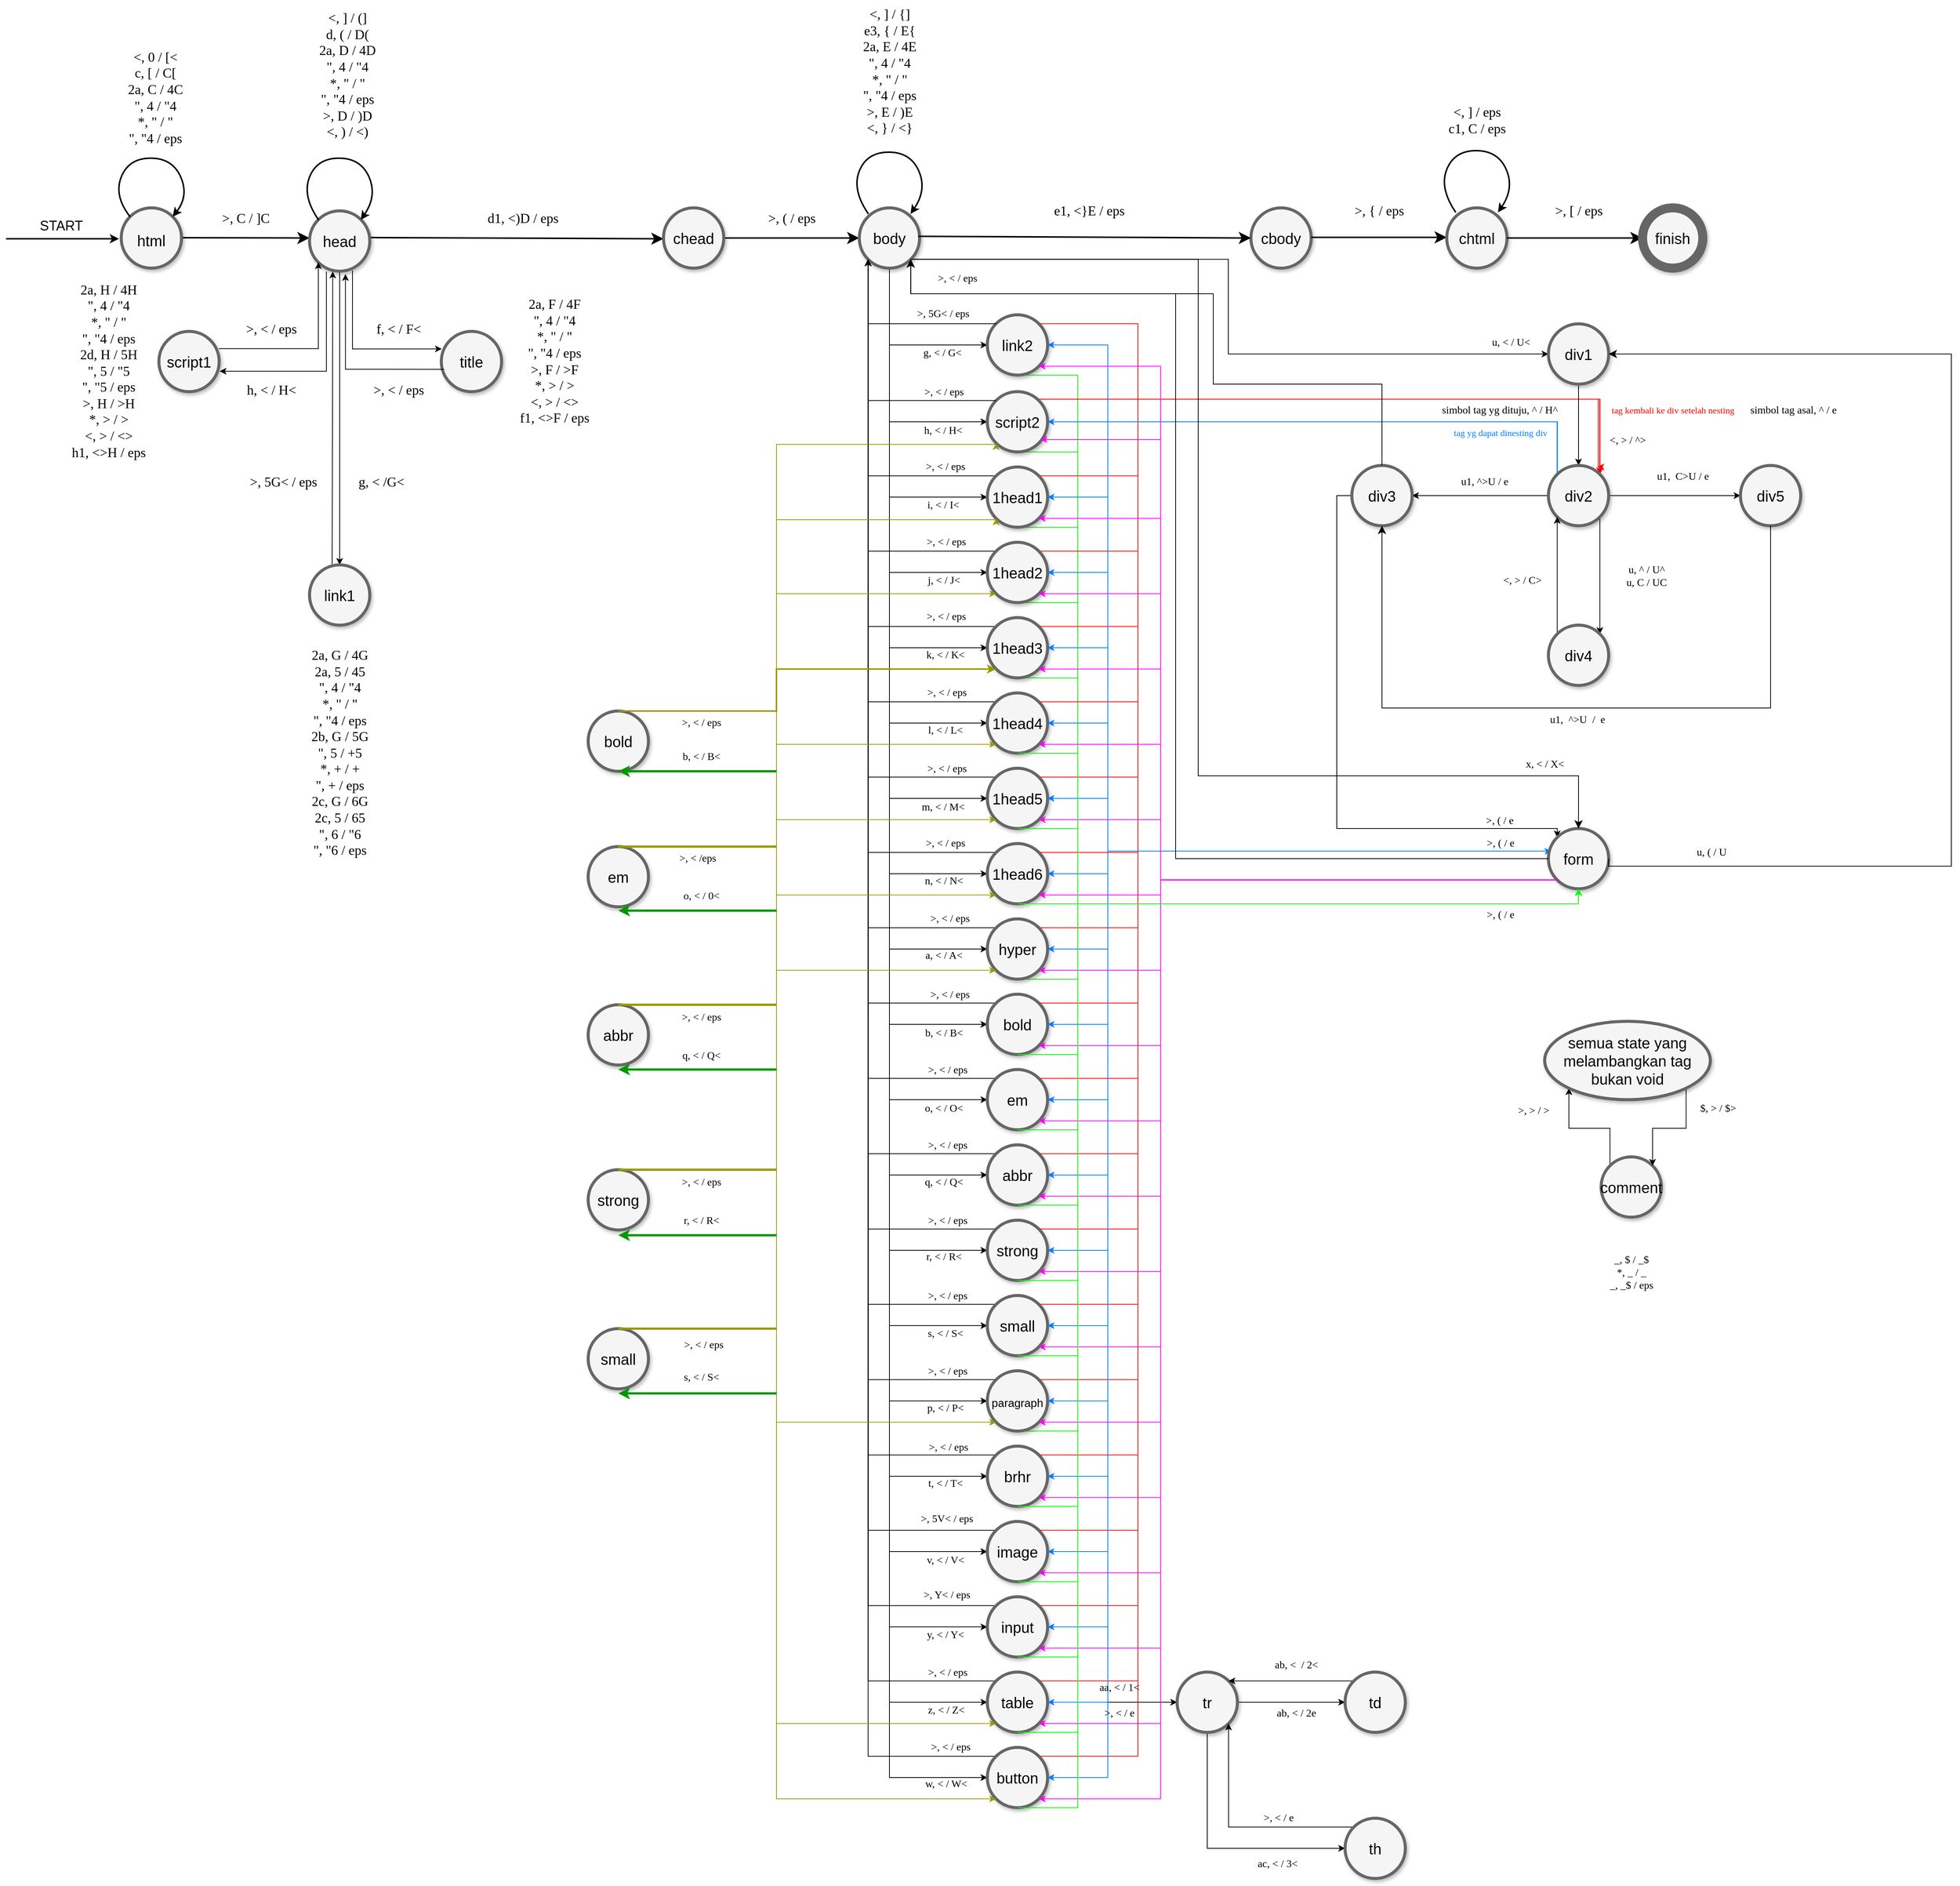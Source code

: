 <mxfile version="22.1.4" type="github">
  <diagram name="Page-1" id="ff44883e-f642-bcb2-894b-16b3d25a3f0b">
    <mxGraphModel dx="4200" dy="2264" grid="1" gridSize="10" guides="1" tooltips="1" connect="1" arrows="1" fold="1" page="1" pageScale="1.5" pageWidth="900" pageHeight="2000" background="none" math="0" shadow="0">
      <root>
        <mxCell id="0" style=";html=1;" />
        <mxCell id="1" style=";html=1;" parent="0" />
        <mxCell id="f0bcc99304e6f5a-9" style="edgeStyle=none;curved=1;html=1;startSize=10;endArrow=classic;endFill=1;endSize=10;strokeColor=#000000;strokeWidth=2;fontSize=12;" parent="1" edge="1">
          <mxGeometry relative="1" as="geometry">
            <mxPoint x="250" y="605.6" as="sourcePoint" />
            <mxPoint x="420" y="606" as="targetPoint" />
          </mxGeometry>
        </mxCell>
        <mxCell id="f0bcc99304e6f5a-1" value="&lt;span style=&quot;font-size: 20px;&quot;&gt;html&lt;/span&gt;" style="ellipse;whiteSpace=wrap;html=1;rounded=0;shadow=1;strokeColor=#666666;strokeWidth=4;fontSize=30;align=center;fillColor=#f5f5f5;" parent="1" vertex="1">
          <mxGeometry x="170" y="566" width="80" height="80" as="geometry" />
        </mxCell>
        <mxCell id="f0bcc99304e6f5a-10" style="edgeStyle=none;curved=1;html=1;startSize=10;endFill=1;endSize=10;strokeWidth=2;fontSize=12;entryX=0;entryY=0.5;entryDx=0;entryDy=0;exitX=1.019;exitY=0.43;exitDx=0;exitDy=0;exitPerimeter=0;" parent="1" edge="1">
          <mxGeometry relative="1" as="geometry">
            <mxPoint x="501.52" y="605.4" as="sourcePoint" />
            <mxPoint x="890" y="607" as="targetPoint" />
          </mxGeometry>
        </mxCell>
        <mxCell id="ICfFIEcw9xQcPdOvmu4Q-10" style="edgeStyle=orthogonalEdgeStyle;rounded=0;orthogonalLoop=1;jettySize=auto;html=1;exitX=0.713;exitY=0.99;exitDx=0;exitDy=0;entryX=0.008;entryY=0.29;entryDx=0;entryDy=0;entryPerimeter=0;exitPerimeter=0;" parent="1" source="f0bcc99304e6f5a-2" target="ICfFIEcw9xQcPdOvmu4Q-9" edge="1">
          <mxGeometry relative="1" as="geometry" />
        </mxCell>
        <mxCell id="ICfFIEcw9xQcPdOvmu4Q-19" style="edgeStyle=orthogonalEdgeStyle;rounded=0;orthogonalLoop=1;jettySize=auto;html=1;exitX=0.5;exitY=1;exitDx=0;exitDy=0;" parent="1" source="f0bcc99304e6f5a-2" target="ICfFIEcw9xQcPdOvmu4Q-18" edge="1">
          <mxGeometry relative="1" as="geometry" />
        </mxCell>
        <mxCell id="f0bcc99304e6f5a-2" value="head" style="ellipse;whiteSpace=wrap;html=1;rounded=0;shadow=1;strokeColor=#666666;strokeWidth=4;fontSize=20;align=center;fillColor=#f5f5f5;" parent="1" vertex="1">
          <mxGeometry x="420" y="570" width="80" height="80" as="geometry" />
        </mxCell>
        <mxCell id="f0bcc99304e6f5a-15" style="edgeStyle=none;curved=1;html=1;startSize=10;endFill=1;endSize=10;strokeWidth=2;fontSize=12;" parent="1" source="f0bcc99304e6f5a-4" target="f0bcc99304e6f5a-8" edge="1">
          <mxGeometry relative="1" as="geometry" />
        </mxCell>
        <mxCell id="f0bcc99304e6f5a-4" value="chead" style="ellipse;whiteSpace=wrap;html=1;rounded=0;shadow=1;strokeColor=#666666;strokeWidth=4;fontSize=20;align=center;fillColor=#f5f5f5;" parent="1" vertex="1">
          <mxGeometry x="890" y="566" width="80" height="80" as="geometry" />
        </mxCell>
        <mxCell id="ICfFIEcw9xQcPdOvmu4Q-40" style="edgeStyle=orthogonalEdgeStyle;rounded=0;orthogonalLoop=1;jettySize=auto;html=1;exitX=0.5;exitY=1;exitDx=0;exitDy=0;entryX=0;entryY=0.5;entryDx=0;entryDy=0;" parent="1" source="f0bcc99304e6f5a-8" target="ICfFIEcw9xQcPdOvmu4Q-39" edge="1">
          <mxGeometry relative="1" as="geometry" />
        </mxCell>
        <mxCell id="ICfFIEcw9xQcPdOvmu4Q-43" style="edgeStyle=orthogonalEdgeStyle;rounded=0;orthogonalLoop=1;jettySize=auto;html=1;exitX=0.5;exitY=1;exitDx=0;exitDy=0;entryX=0;entryY=0.5;entryDx=0;entryDy=0;" parent="1" source="f0bcc99304e6f5a-8" target="ICfFIEcw9xQcPdOvmu4Q-42" edge="1">
          <mxGeometry relative="1" as="geometry" />
        </mxCell>
        <mxCell id="ICfFIEcw9xQcPdOvmu4Q-46" style="edgeStyle=orthogonalEdgeStyle;rounded=0;orthogonalLoop=1;jettySize=auto;html=1;exitX=0.5;exitY=1;exitDx=0;exitDy=0;entryX=0;entryY=0.5;entryDx=0;entryDy=0;" parent="1" source="f0bcc99304e6f5a-8" target="ICfFIEcw9xQcPdOvmu4Q-45" edge="1">
          <mxGeometry relative="1" as="geometry" />
        </mxCell>
        <mxCell id="ICfFIEcw9xQcPdOvmu4Q-50" style="edgeStyle=orthogonalEdgeStyle;rounded=0;orthogonalLoop=1;jettySize=auto;html=1;exitX=0.5;exitY=1;exitDx=0;exitDy=0;entryX=0;entryY=0.5;entryDx=0;entryDy=0;" parent="1" source="f0bcc99304e6f5a-8" target="ICfFIEcw9xQcPdOvmu4Q-48" edge="1">
          <mxGeometry relative="1" as="geometry" />
        </mxCell>
        <mxCell id="ICfFIEcw9xQcPdOvmu4Q-52" style="edgeStyle=orthogonalEdgeStyle;rounded=0;orthogonalLoop=1;jettySize=auto;html=1;exitX=0.5;exitY=1;exitDx=0;exitDy=0;entryX=0;entryY=0.5;entryDx=0;entryDy=0;" parent="1" source="f0bcc99304e6f5a-8" target="ICfFIEcw9xQcPdOvmu4Q-51" edge="1">
          <mxGeometry relative="1" as="geometry" />
        </mxCell>
        <mxCell id="ICfFIEcw9xQcPdOvmu4Q-56" style="edgeStyle=orthogonalEdgeStyle;rounded=0;orthogonalLoop=1;jettySize=auto;html=1;exitX=0.5;exitY=1;exitDx=0;exitDy=0;entryX=0;entryY=0.5;entryDx=0;entryDy=0;" parent="1" source="f0bcc99304e6f5a-8" target="ICfFIEcw9xQcPdOvmu4Q-54" edge="1">
          <mxGeometry relative="1" as="geometry" />
        </mxCell>
        <mxCell id="ICfFIEcw9xQcPdOvmu4Q-59" style="edgeStyle=orthogonalEdgeStyle;rounded=0;orthogonalLoop=1;jettySize=auto;html=1;exitX=0.5;exitY=1;exitDx=0;exitDy=0;entryX=0;entryY=0.5;entryDx=0;entryDy=0;" parent="1" source="f0bcc99304e6f5a-8" target="ICfFIEcw9xQcPdOvmu4Q-57" edge="1">
          <mxGeometry relative="1" as="geometry" />
        </mxCell>
        <mxCell id="ICfFIEcw9xQcPdOvmu4Q-62" style="edgeStyle=orthogonalEdgeStyle;rounded=0;orthogonalLoop=1;jettySize=auto;html=1;exitX=0.5;exitY=1;exitDx=0;exitDy=0;entryX=0;entryY=0.5;entryDx=0;entryDy=0;" parent="1" source="f0bcc99304e6f5a-8" target="ICfFIEcw9xQcPdOvmu4Q-60" edge="1">
          <mxGeometry relative="1" as="geometry" />
        </mxCell>
        <mxCell id="ICfFIEcw9xQcPdOvmu4Q-65" style="edgeStyle=orthogonalEdgeStyle;rounded=0;orthogonalLoop=1;jettySize=auto;html=1;exitX=0.5;exitY=1;exitDx=0;exitDy=0;entryX=0;entryY=0.5;entryDx=0;entryDy=0;" parent="1" source="f0bcc99304e6f5a-8" target="ICfFIEcw9xQcPdOvmu4Q-63" edge="1">
          <mxGeometry relative="1" as="geometry" />
        </mxCell>
        <mxCell id="ICfFIEcw9xQcPdOvmu4Q-79" style="edgeStyle=orthogonalEdgeStyle;rounded=0;orthogonalLoop=1;jettySize=auto;html=1;exitX=0.5;exitY=1;exitDx=0;exitDy=0;entryX=0;entryY=0.5;entryDx=0;entryDy=0;" parent="1" source="f0bcc99304e6f5a-8" target="ICfFIEcw9xQcPdOvmu4Q-66" edge="1">
          <mxGeometry relative="1" as="geometry" />
        </mxCell>
        <mxCell id="ICfFIEcw9xQcPdOvmu4Q-82" style="edgeStyle=orthogonalEdgeStyle;rounded=0;orthogonalLoop=1;jettySize=auto;html=1;exitX=0.5;exitY=1;exitDx=0;exitDy=0;entryX=0;entryY=0.5;entryDx=0;entryDy=0;" parent="1" source="f0bcc99304e6f5a-8" target="ICfFIEcw9xQcPdOvmu4Q-67" edge="1">
          <mxGeometry relative="1" as="geometry" />
        </mxCell>
        <mxCell id="ICfFIEcw9xQcPdOvmu4Q-84" style="edgeStyle=orthogonalEdgeStyle;rounded=0;orthogonalLoop=1;jettySize=auto;html=1;exitX=0.5;exitY=1;exitDx=0;exitDy=0;entryX=0;entryY=0.5;entryDx=0;entryDy=0;" parent="1" source="f0bcc99304e6f5a-8" target="ICfFIEcw9xQcPdOvmu4Q-68" edge="1">
          <mxGeometry relative="1" as="geometry" />
        </mxCell>
        <mxCell id="ICfFIEcw9xQcPdOvmu4Q-86" style="edgeStyle=orthogonalEdgeStyle;rounded=0;orthogonalLoop=1;jettySize=auto;html=1;exitX=0.5;exitY=1;exitDx=0;exitDy=0;entryX=0;entryY=0.5;entryDx=0;entryDy=0;" parent="1" source="f0bcc99304e6f5a-8" target="ICfFIEcw9xQcPdOvmu4Q-69" edge="1">
          <mxGeometry relative="1" as="geometry" />
        </mxCell>
        <mxCell id="ICfFIEcw9xQcPdOvmu4Q-88" style="edgeStyle=orthogonalEdgeStyle;rounded=0;orthogonalLoop=1;jettySize=auto;html=1;exitX=0.5;exitY=1;exitDx=0;exitDy=0;entryX=0;entryY=0.5;entryDx=0;entryDy=0;" parent="1" source="f0bcc99304e6f5a-8" target="ICfFIEcw9xQcPdOvmu4Q-70" edge="1">
          <mxGeometry relative="1" as="geometry" />
        </mxCell>
        <mxCell id="ICfFIEcw9xQcPdOvmu4Q-90" style="edgeStyle=orthogonalEdgeStyle;rounded=0;orthogonalLoop=1;jettySize=auto;html=1;exitX=0.5;exitY=1;exitDx=0;exitDy=0;entryX=0;entryY=0.5;entryDx=0;entryDy=0;" parent="1" source="f0bcc99304e6f5a-8" target="ICfFIEcw9xQcPdOvmu4Q-71" edge="1">
          <mxGeometry relative="1" as="geometry" />
        </mxCell>
        <mxCell id="ICfFIEcw9xQcPdOvmu4Q-91" style="edgeStyle=orthogonalEdgeStyle;rounded=0;orthogonalLoop=1;jettySize=auto;html=1;exitX=0.5;exitY=1;exitDx=0;exitDy=0;entryX=0;entryY=0.5;entryDx=0;entryDy=0;" parent="1" source="f0bcc99304e6f5a-8" target="ICfFIEcw9xQcPdOvmu4Q-72" edge="1">
          <mxGeometry relative="1" as="geometry" />
        </mxCell>
        <mxCell id="ICfFIEcw9xQcPdOvmu4Q-92" style="edgeStyle=orthogonalEdgeStyle;rounded=0;orthogonalLoop=1;jettySize=auto;html=1;exitX=0.5;exitY=1;exitDx=0;exitDy=0;entryX=0;entryY=0.5;entryDx=0;entryDy=0;" parent="1" source="f0bcc99304e6f5a-8" target="ICfFIEcw9xQcPdOvmu4Q-73" edge="1">
          <mxGeometry relative="1" as="geometry" />
        </mxCell>
        <mxCell id="ICfFIEcw9xQcPdOvmu4Q-93" style="edgeStyle=orthogonalEdgeStyle;rounded=0;orthogonalLoop=1;jettySize=auto;html=1;exitX=0.5;exitY=1;exitDx=0;exitDy=0;entryX=0;entryY=0.5;entryDx=0;entryDy=0;" parent="1" source="f0bcc99304e6f5a-8" target="ICfFIEcw9xQcPdOvmu4Q-74" edge="1">
          <mxGeometry relative="1" as="geometry" />
        </mxCell>
        <mxCell id="ICfFIEcw9xQcPdOvmu4Q-94" style="edgeStyle=orthogonalEdgeStyle;rounded=0;orthogonalLoop=1;jettySize=auto;html=1;exitX=0.5;exitY=1;exitDx=0;exitDy=0;entryX=0;entryY=0.5;entryDx=0;entryDy=0;" parent="1" source="f0bcc99304e6f5a-8" target="ICfFIEcw9xQcPdOvmu4Q-75" edge="1">
          <mxGeometry relative="1" as="geometry" />
        </mxCell>
        <mxCell id="ICfFIEcw9xQcPdOvmu4Q-102" style="edgeStyle=orthogonalEdgeStyle;rounded=0;orthogonalLoop=1;jettySize=auto;html=1;exitX=0.5;exitY=1;exitDx=0;exitDy=0;entryX=0;entryY=0.5;entryDx=0;entryDy=0;" parent="1" source="f0bcc99304e6f5a-8" target="ICfFIEcw9xQcPdOvmu4Q-100" edge="1">
          <mxGeometry relative="1" as="geometry" />
        </mxCell>
        <mxCell id="ICfFIEcw9xQcPdOvmu4Q-111" style="edgeStyle=orthogonalEdgeStyle;rounded=0;orthogonalLoop=1;jettySize=auto;html=1;exitX=1;exitY=1;exitDx=0;exitDy=0;entryX=0;entryY=0.5;entryDx=0;entryDy=0;" parent="1" source="f0bcc99304e6f5a-8" target="ICfFIEcw9xQcPdOvmu4Q-105" edge="1">
          <mxGeometry relative="1" as="geometry">
            <Array as="points">
              <mxPoint x="1640" y="634" />
              <mxPoint x="1640" y="760" />
            </Array>
          </mxGeometry>
        </mxCell>
        <mxCell id="f0bcc99304e6f5a-8" value="body" style="ellipse;whiteSpace=wrap;html=1;rounded=0;shadow=1;strokeColor=#666666;strokeWidth=4;fontSize=20;align=center;fillColor=#f5f5f5;" parent="1" vertex="1">
          <mxGeometry x="1150" y="566" width="80" height="80" as="geometry" />
        </mxCell>
        <mxCell id="7lp6abT1Qti0XrOkf4eM-5" value="" style="endArrow=classic;html=1;rounded=0;strokeWidth=2;" parent="1" edge="1">
          <mxGeometry width="50" height="50" relative="1" as="geometry">
            <mxPoint x="17" y="607" as="sourcePoint" />
            <mxPoint x="167" y="607" as="targetPoint" />
          </mxGeometry>
        </mxCell>
        <mxCell id="7lp6abT1Qti0XrOkf4eM-7" value="START" style="text;html=1;align=center;verticalAlign=middle;resizable=0;points=[];autosize=1;strokeColor=none;fillColor=none;strokeWidth=6;perimeterSpacing=0;fontSize=18;" parent="1" vertex="1">
          <mxGeometry x="50" y="570" width="80" height="40" as="geometry" />
        </mxCell>
        <mxCell id="7lp6abT1Qti0XrOkf4eM-11" value="" style="curved=1;endArrow=classic;html=1;rounded=0;exitX=0;exitY=0;exitDx=0;exitDy=0;entryX=1;entryY=0;entryDx=0;entryDy=0;strokeWidth=2;" parent="1" source="f0bcc99304e6f5a-1" target="f0bcc99304e6f5a-1" edge="1">
          <mxGeometry width="50" height="50" relative="1" as="geometry">
            <mxPoint x="170" y="570" as="sourcePoint" />
            <mxPoint x="260" y="560" as="targetPoint" />
            <Array as="points">
              <mxPoint x="160" y="550" />
              <mxPoint x="180" y="500" />
              <mxPoint x="238" y="500" />
              <mxPoint x="260" y="550" />
            </Array>
          </mxGeometry>
        </mxCell>
        <mxCell id="7lp6abT1Qti0XrOkf4eM-21" value="cbody" style="ellipse;whiteSpace=wrap;html=1;rounded=0;shadow=1;strokeColor=#666666;strokeWidth=4;fontSize=20;align=center;fillColor=#f5f5f5;" parent="1" vertex="1">
          <mxGeometry x="1670" y="566" width="80" height="80" as="geometry" />
        </mxCell>
        <mxCell id="7lp6abT1Qti0XrOkf4eM-24" style="edgeStyle=none;curved=1;html=1;startSize=10;endFill=1;endSize=10;strokeWidth=2;fontSize=12;" parent="1" edge="1">
          <mxGeometry relative="1" as="geometry">
            <mxPoint x="1750" y="605.17" as="sourcePoint" />
            <mxPoint x="1930" y="605.17" as="targetPoint" />
          </mxGeometry>
        </mxCell>
        <mxCell id="7lp6abT1Qti0XrOkf4eM-25" value="chtml" style="ellipse;whiteSpace=wrap;html=1;rounded=0;shadow=1;strokeColor=#666666;strokeWidth=4;fontSize=20;align=center;fillColor=#f5f5f5;" parent="1" vertex="1">
          <mxGeometry x="1930" y="566" width="80" height="80" as="geometry" />
        </mxCell>
        <mxCell id="7lp6abT1Qti0XrOkf4eM-27" style="edgeStyle=none;curved=1;html=1;startSize=10;endFill=1;endSize=10;strokeWidth=2;fontSize=12;" parent="1" edge="1">
          <mxGeometry relative="1" as="geometry">
            <mxPoint x="2010" y="606" as="sourcePoint" />
            <mxPoint x="2190" y="606" as="targetPoint" />
          </mxGeometry>
        </mxCell>
        <mxCell id="7lp6abT1Qti0XrOkf4eM-28" value="finish" style="ellipse;whiteSpace=wrap;html=1;rounded=0;shadow=1;strokeColor=#666666;strokeWidth=12;fontSize=20;align=center;fillColor=#f5f5f5;" parent="1" vertex="1">
          <mxGeometry x="2190" y="566" width="80" height="80" as="geometry" />
        </mxCell>
        <mxCell id="7lp6abT1Qti0XrOkf4eM-30" value="" style="curved=1;endArrow=classic;html=1;rounded=0;exitX=0;exitY=0;exitDx=0;exitDy=0;entryX=1;entryY=0;entryDx=0;entryDy=0;strokeWidth=2;" parent="1" edge="1">
          <mxGeometry width="50" height="50" relative="1" as="geometry">
            <mxPoint x="1942" y="572" as="sourcePoint" />
            <mxPoint x="1998" y="572" as="targetPoint" />
            <Array as="points">
              <mxPoint x="1920" y="540" />
              <mxPoint x="1940" y="490" />
              <mxPoint x="1998" y="490" />
              <mxPoint x="2020" y="540" />
            </Array>
          </mxGeometry>
        </mxCell>
        <mxCell id="7lp6abT1Qti0XrOkf4eM-33" value="" style="curved=1;endArrow=classic;html=1;rounded=0;exitX=0;exitY=0;exitDx=0;exitDy=0;entryX=1;entryY=0;entryDx=0;entryDy=0;strokeWidth=2;" parent="1" edge="1">
          <mxGeometry width="50" height="50" relative="1" as="geometry">
            <mxPoint x="432" y="582" as="sourcePoint" />
            <mxPoint x="488" y="582" as="targetPoint" />
            <Array as="points">
              <mxPoint x="410" y="550" />
              <mxPoint x="430" y="500" />
              <mxPoint x="488" y="500" />
              <mxPoint x="510" y="550" />
            </Array>
          </mxGeometry>
        </mxCell>
        <mxCell id="7lp6abT1Qti0XrOkf4eM-36" value="" style="curved=1;endArrow=classic;html=1;rounded=0;exitX=0;exitY=0;exitDx=0;exitDy=0;entryX=1;entryY=0;entryDx=0;entryDy=0;strokeWidth=2;" parent="1" edge="1">
          <mxGeometry width="50" height="50" relative="1" as="geometry">
            <mxPoint x="1162" y="574" as="sourcePoint" />
            <mxPoint x="1218" y="574" as="targetPoint" />
            <Array as="points">
              <mxPoint x="1140" y="542" />
              <mxPoint x="1160" y="492" />
              <mxPoint x="1218" y="492" />
              <mxPoint x="1240" y="542" />
            </Array>
          </mxGeometry>
        </mxCell>
        <mxCell id="DuIOPw22OonsieKhJ5DC-14" style="edgeStyle=none;curved=1;html=1;startSize=10;endFill=1;endSize=10;strokeWidth=2;fontSize=12;entryX=0;entryY=0.5;entryDx=0;entryDy=0;exitX=0.965;exitY=0.359;exitDx=0;exitDy=0;exitPerimeter=0;" parent="1" target="7lp6abT1Qti0XrOkf4eM-21" edge="1">
          <mxGeometry relative="1" as="geometry">
            <mxPoint x="1228.2" y="603.72" as="sourcePoint" />
            <mxPoint x="1410.76" y="605.04" as="targetPoint" />
          </mxGeometry>
        </mxCell>
        <mxCell id="ICfFIEcw9xQcPdOvmu4Q-4" value="&lt;p style=&quot;line-height: 120%;&quot;&gt;&amp;lt;, 0 / [&amp;lt;&lt;br&gt;c, [ / C[&lt;br&gt;2a, C / 4C&lt;br&gt;&quot;, 4 / &quot;4&lt;br&gt;*, &quot; / &quot;&lt;br&gt;&quot;, &quot;4 / eps&lt;/p&gt;" style="text;html=1;align=center;verticalAlign=middle;resizable=0;points=[];autosize=1;strokeColor=none;fillColor=none;fontSize=18;strokeWidth=8;fontFamily=Times New Roman;" parent="1" vertex="1">
          <mxGeometry x="165" y="330" width="100" height="180" as="geometry" />
        </mxCell>
        <mxCell id="ICfFIEcw9xQcPdOvmu4Q-5" value="&amp;gt;, C / ]C" style="text;html=1;align=center;verticalAlign=middle;resizable=0;points=[];autosize=1;strokeColor=none;fillColor=none;fontSize=18;strokeWidth=2;fontFamily=Times New Roman;" parent="1" vertex="1">
          <mxGeometry x="290" y="560" width="90" height="40" as="geometry" />
        </mxCell>
        <mxCell id="ICfFIEcw9xQcPdOvmu4Q-8" value="&lt;font style=&quot;font-size: 18px;&quot;&gt;&amp;lt;, ] / (]&lt;/font&gt;&lt;br style=&quot;border-color: var(--border-color); padding: 0px; margin: 0px; font-size: 18px;&quot;&gt;&lt;span style=&quot;font-size: 18px;&quot;&gt;d, ( / D(&lt;/span&gt;&lt;br style=&quot;border-color: var(--border-color); padding: 0px; margin: 0px; font-size: 18px;&quot;&gt;&lt;span style=&quot;font-size: 18px;&quot;&gt;2a, D / 4D&lt;/span&gt;&lt;br style=&quot;border-color: var(--border-color); padding: 0px; margin: 0px; font-size: 18px;&quot;&gt;&lt;span style=&quot;font-size: 18px;&quot;&gt;&quot;, 4 / &quot;4&lt;/span&gt;&lt;br style=&quot;border-color: var(--border-color); padding: 0px; margin: 0px; font-size: 18px;&quot;&gt;&lt;span style=&quot;font-size: 18px;&quot;&gt;*, &quot; / &quot;&lt;/span&gt;&lt;br style=&quot;border-color: var(--border-color); padding: 0px; margin: 0px; font-size: 18px;&quot;&gt;&lt;span style=&quot;font-size: 18px;&quot;&gt;&quot;, &quot;4 / eps&lt;/span&gt;&lt;br style=&quot;border-color: var(--border-color); padding: 0px; margin: 0px; font-size: 18px;&quot;&gt;&lt;span style=&quot;font-size: 18px;&quot;&gt;&amp;gt;, D / )D&lt;/span&gt;&lt;br style=&quot;border-color: var(--border-color); padding: 0px; margin: 0px; font-size: 18px;&quot;&gt;&lt;span style=&quot;font-size: 18px;&quot;&gt;&amp;lt;, ) / &amp;lt;)&lt;/span&gt;" style="text;html=1;align=center;verticalAlign=middle;resizable=0;points=[];autosize=1;strokeColor=none;fillColor=none;fontFamily=Times New Roman;" parent="1" vertex="1">
          <mxGeometry x="420" y="295" width="100" height="190" as="geometry" />
        </mxCell>
        <mxCell id="ICfFIEcw9xQcPdOvmu4Q-9" value="title" style="ellipse;whiteSpace=wrap;html=1;rounded=0;shadow=1;strokeColor=#666666;strokeWidth=4;fontSize=20;align=center;fillColor=#f5f5f5;" parent="1" vertex="1">
          <mxGeometry x="595" y="730" width="80" height="80" as="geometry" />
        </mxCell>
        <mxCell id="ICfFIEcw9xQcPdOvmu4Q-11" value="&lt;span style=&quot;font-size: 18px;&quot;&gt;2a, F / 4F&lt;/span&gt;&lt;br style=&quot;border-color: var(--border-color); padding: 0px; margin: 0px; font-size: 18px;&quot;&gt;&lt;span style=&quot;font-size: 18px;&quot;&gt;&quot;, 4 / &quot;4&lt;/span&gt;&lt;br style=&quot;border-color: var(--border-color); padding: 0px; margin: 0px; font-size: 18px;&quot;&gt;&lt;span style=&quot;font-size: 18px;&quot;&gt;*, &quot; / &quot;&lt;/span&gt;&lt;br style=&quot;border-color: var(--border-color); padding: 0px; margin: 0px; font-size: 18px;&quot;&gt;&lt;span style=&quot;font-size: 18px;&quot;&gt;&quot;, &quot;4 / eps&lt;/span&gt;&lt;br style=&quot;border-color: var(--border-color); padding: 0px; margin: 0px; font-size: 18px;&quot;&gt;&lt;span style=&quot;font-size: 18px;&quot;&gt;&amp;gt;, F / &amp;gt;F&lt;br&gt;&lt;/span&gt;&lt;font style=&quot;font-size: 18px;&quot;&gt;*, &amp;gt; / &amp;gt;&lt;/font&gt;&lt;br style=&quot;border-color: var(--border-color); padding: 0px; margin: 0px; font-size: 18px;&quot;&gt;&lt;span style=&quot;font-size: 18px;&quot;&gt;&amp;lt;, &amp;gt; / &amp;lt;&amp;gt;&lt;br&gt;f1, &amp;lt;&amp;gt;F / eps&lt;br&gt;&lt;/span&gt;" style="text;html=1;align=center;verticalAlign=middle;resizable=0;points=[];autosize=1;strokeColor=none;fillColor=none;fontFamily=Times New Roman;" parent="1" vertex="1">
          <mxGeometry x="685" y="675" width="120" height="190" as="geometry" />
        </mxCell>
        <mxCell id="ICfFIEcw9xQcPdOvmu4Q-12" value="f, &amp;lt; / F&amp;lt;" style="text;html=1;align=center;verticalAlign=middle;resizable=0;points=[];autosize=1;strokeColor=none;fillColor=none;fontSize=18;strokeWidth=2;fontFamily=Times New Roman;" parent="1" vertex="1">
          <mxGeometry x="498" y="707" width="80" height="40" as="geometry" />
        </mxCell>
        <mxCell id="ICfFIEcw9xQcPdOvmu4Q-16" style="edgeStyle=orthogonalEdgeStyle;rounded=0;orthogonalLoop=1;jettySize=auto;html=1;entryX=0.596;entryY=1.048;entryDx=0;entryDy=0;entryPerimeter=0;exitX=0.045;exitY=0.629;exitDx=0;exitDy=0;exitPerimeter=0;" parent="1" source="ICfFIEcw9xQcPdOvmu4Q-9" target="f0bcc99304e6f5a-2" edge="1">
          <mxGeometry relative="1" as="geometry">
            <mxPoint x="590" y="780" as="sourcePoint" />
          </mxGeometry>
        </mxCell>
        <mxCell id="ICfFIEcw9xQcPdOvmu4Q-17" value="&amp;gt;, &amp;lt; / eps" style="text;html=1;align=center;verticalAlign=middle;resizable=0;points=[];autosize=1;strokeColor=none;fillColor=none;fontSize=18;strokeWidth=2;fontFamily=Times New Roman;" parent="1" vertex="1">
          <mxGeometry x="493" y="788" width="90" height="40" as="geometry" />
        </mxCell>
        <mxCell id="ICfFIEcw9xQcPdOvmu4Q-18" value="link1" style="ellipse;whiteSpace=wrap;html=1;rounded=0;shadow=1;strokeColor=#666666;strokeWidth=4;fontSize=20;align=center;fillColor=#f5f5f5;" parent="1" vertex="1">
          <mxGeometry x="420" y="1040" width="80" height="80" as="geometry" />
        </mxCell>
        <mxCell id="ICfFIEcw9xQcPdOvmu4Q-20" style="edgeStyle=orthogonalEdgeStyle;rounded=0;orthogonalLoop=1;jettySize=auto;html=1;entryX=0.385;entryY=1.006;entryDx=0;entryDy=0;entryPerimeter=0;" parent="1" target="f0bcc99304e6f5a-2" edge="1">
          <mxGeometry relative="1" as="geometry">
            <mxPoint x="450" y="1039" as="sourcePoint" />
          </mxGeometry>
        </mxCell>
        <mxCell id="ICfFIEcw9xQcPdOvmu4Q-22" value="g, &amp;lt; /G&amp;lt;" style="text;html=1;align=center;verticalAlign=middle;resizable=0;points=[];autosize=1;strokeColor=none;fillColor=none;fontSize=18;strokeWidth=2;fontFamily=Times New Roman;" parent="1" vertex="1">
          <mxGeometry x="475" y="910" width="80" height="40" as="geometry" />
        </mxCell>
        <mxCell id="ICfFIEcw9xQcPdOvmu4Q-23" value="&lt;span style=&quot;font-size: 18px;&quot;&gt;2a, G / 4G&lt;br&gt;&lt;/span&gt;&lt;font style=&quot;font-size: 18px;&quot;&gt;2a, 5 / 45&lt;/font&gt;&lt;br style=&quot;border-color: var(--border-color); padding: 0px; margin: 0px; font-size: 18px;&quot;&gt;&lt;span style=&quot;font-size: 18px;&quot;&gt;&quot;, 4 / &quot;4&lt;/span&gt;&lt;br style=&quot;border-color: var(--border-color); padding: 0px; margin: 0px; font-size: 18px;&quot;&gt;&lt;span style=&quot;font-size: 18px;&quot;&gt;*, &quot; / &quot;&lt;/span&gt;&lt;br style=&quot;border-color: var(--border-color); padding: 0px; margin: 0px; font-size: 18px;&quot;&gt;&lt;span style=&quot;font-size: 18px;&quot;&gt;&quot;, &quot;4 / eps&lt;br&gt;&lt;/span&gt;&lt;font style=&quot;font-size: 18px;&quot;&gt;2b, G / 5G&lt;br&gt;&quot;, 5 / +5&lt;br&gt;*, + / +&lt;br&gt;&quot;, + / eps&lt;br&gt;2c, G / 6G&lt;br&gt;2c, 5 / 65&lt;br&gt;&quot;, 6 / &quot;6&lt;br&gt;&quot;, &quot;6 / eps&lt;/font&gt;&lt;span style=&quot;font-size: 18px;&quot;&gt;&lt;br&gt;&lt;/span&gt;" style="text;html=1;align=center;verticalAlign=middle;resizable=0;points=[];autosize=1;strokeColor=none;fillColor=none;fontFamily=Times New Roman;" parent="1" vertex="1">
          <mxGeometry x="410" y="1145" width="100" height="290" as="geometry" />
        </mxCell>
        <mxCell id="ICfFIEcw9xQcPdOvmu4Q-24" value="&amp;gt;, 5G&amp;lt; / eps" style="text;html=1;align=center;verticalAlign=middle;resizable=0;points=[];autosize=1;strokeColor=none;fillColor=none;fontSize=18;strokeWidth=2;fontFamily=Times New Roman;" parent="1" vertex="1">
          <mxGeometry x="330" y="910" width="110" height="40" as="geometry" />
        </mxCell>
        <mxCell id="ICfFIEcw9xQcPdOvmu4Q-26" style="edgeStyle=orthogonalEdgeStyle;rounded=0;orthogonalLoop=1;jettySize=auto;html=1;entryX=0;entryY=1;entryDx=0;entryDy=0;exitX=0.994;exitY=0.286;exitDx=0;exitDy=0;exitPerimeter=0;" parent="1" source="ICfFIEcw9xQcPdOvmu4Q-25" target="f0bcc99304e6f5a-2" edge="1">
          <mxGeometry relative="1" as="geometry" />
        </mxCell>
        <mxCell id="ICfFIEcw9xQcPdOvmu4Q-25" value="script1" style="ellipse;whiteSpace=wrap;html=1;rounded=0;shadow=1;strokeColor=#666666;strokeWidth=4;fontSize=20;align=center;fillColor=#f5f5f5;" parent="1" vertex="1">
          <mxGeometry x="220" y="730" width="80" height="80" as="geometry" />
        </mxCell>
        <mxCell id="ICfFIEcw9xQcPdOvmu4Q-27" style="edgeStyle=orthogonalEdgeStyle;rounded=0;orthogonalLoop=1;jettySize=auto;html=1;entryX=1.008;entryY=0.661;entryDx=0;entryDy=0;entryPerimeter=0;exitX=0.28;exitY=1.008;exitDx=0;exitDy=0;exitPerimeter=0;" parent="1" source="f0bcc99304e6f5a-2" target="ICfFIEcw9xQcPdOvmu4Q-25" edge="1">
          <mxGeometry relative="1" as="geometry" />
        </mxCell>
        <mxCell id="ICfFIEcw9xQcPdOvmu4Q-28" value="h, &amp;lt; / H&amp;lt;" style="text;html=1;align=center;verticalAlign=middle;resizable=0;points=[];autosize=1;strokeColor=none;fillColor=none;fontSize=18;strokeWidth=2;fontFamily=Times New Roman;" parent="1" vertex="1">
          <mxGeometry x="324" y="788" width="90" height="40" as="geometry" />
        </mxCell>
        <mxCell id="ICfFIEcw9xQcPdOvmu4Q-29" value="&lt;span style=&quot;font-size: 18px;&quot;&gt;2a, H / 4H&lt;/span&gt;&lt;br style=&quot;border-color: var(--border-color); padding: 0px; margin: 0px; font-size: 18px;&quot;&gt;&lt;span style=&quot;font-size: 18px;&quot;&gt;&quot;, 4 / &quot;4&lt;/span&gt;&lt;br style=&quot;border-color: var(--border-color); padding: 0px; margin: 0px; font-size: 18px;&quot;&gt;&lt;span style=&quot;font-size: 18px;&quot;&gt;*, &quot; / &quot;&lt;/span&gt;&lt;br style=&quot;border-color: var(--border-color); padding: 0px; margin: 0px; font-size: 18px;&quot;&gt;&lt;span style=&quot;font-size: 18px;&quot;&gt;&quot;, &quot;4 / eps&lt;br&gt;&lt;/span&gt;&lt;font style=&quot;font-size: 18px;&quot;&gt;2d, H / 5H&lt;br&gt;&quot;, 5 / &quot;5&lt;br&gt;&quot;, &quot;5 / eps&lt;/font&gt;&lt;br style=&quot;border-color: var(--border-color); padding: 0px; margin: 0px; font-size: 18px;&quot;&gt;&lt;span style=&quot;font-size: 18px;&quot;&gt;&amp;gt;, H / &amp;gt;H&lt;br&gt;&lt;/span&gt;&lt;font style=&quot;font-size: 18px;&quot;&gt;*, &amp;gt; / &amp;gt;&lt;/font&gt;&lt;br style=&quot;border-color: var(--border-color); padding: 0px; margin: 0px; font-size: 18px;&quot;&gt;&lt;span style=&quot;font-size: 18px;&quot;&gt;&amp;lt;, &amp;gt; / &amp;lt;&amp;gt;&lt;br&gt;h1, &amp;lt;&amp;gt;H / eps&lt;br&gt;&lt;/span&gt;" style="text;html=1;align=center;verticalAlign=middle;resizable=0;points=[];autosize=1;strokeColor=none;fillColor=none;fontFamily=Times New Roman;" parent="1" vertex="1">
          <mxGeometry x="93" y="658" width="120" height="250" as="geometry" />
        </mxCell>
        <mxCell id="ICfFIEcw9xQcPdOvmu4Q-30" value="&amp;gt;, &amp;lt; / eps" style="text;html=1;align=center;verticalAlign=middle;resizable=0;points=[];autosize=1;strokeColor=none;fillColor=none;fontSize=18;strokeWidth=2;fontFamily=Times New Roman;" parent="1" vertex="1">
          <mxGeometry x="324" y="707" width="90" height="40" as="geometry" />
        </mxCell>
        <mxCell id="ICfFIEcw9xQcPdOvmu4Q-31" value="d1, &amp;lt;)D / eps" style="text;html=1;align=center;verticalAlign=middle;resizable=0;points=[];autosize=1;strokeColor=none;fillColor=none;fontSize=18;strokeWidth=2;fontFamily=Times New Roman;" parent="1" vertex="1">
          <mxGeometry x="643" y="560" width="120" height="40" as="geometry" />
        </mxCell>
        <mxCell id="ICfFIEcw9xQcPdOvmu4Q-32" value="&amp;gt;, ( / eps" style="text;html=1;align=center;verticalAlign=middle;resizable=0;points=[];autosize=1;strokeColor=none;fillColor=none;fontSize=18;strokeWidth=2;fontFamily=Times New Roman;" parent="1" vertex="1">
          <mxGeometry x="1015" y="560" width="90" height="40" as="geometry" />
        </mxCell>
        <mxCell id="ICfFIEcw9xQcPdOvmu4Q-33" value="&lt;font style=&quot;font-size: 18px;&quot;&gt;&amp;lt;, ] / {]&lt;/font&gt;&lt;br style=&quot;border-color: var(--border-color); padding: 0px; margin: 0px; font-size: 18px;&quot;&gt;&lt;span style=&quot;font-size: 18px;&quot;&gt;e3, { / E{&lt;/span&gt;&lt;br style=&quot;border-color: var(--border-color); padding: 0px; margin: 0px; font-size: 18px;&quot;&gt;&lt;span style=&quot;font-size: 18px;&quot;&gt;2a, E / 4E&lt;/span&gt;&lt;br style=&quot;border-color: var(--border-color); padding: 0px; margin: 0px; font-size: 18px;&quot;&gt;&lt;span style=&quot;font-size: 18px;&quot;&gt;&quot;, 4 / &quot;4&lt;/span&gt;&lt;br style=&quot;border-color: var(--border-color); padding: 0px; margin: 0px; font-size: 18px;&quot;&gt;&lt;span style=&quot;font-size: 18px;&quot;&gt;*, &quot; / &quot;&lt;/span&gt;&lt;br style=&quot;border-color: var(--border-color); padding: 0px; margin: 0px; font-size: 18px;&quot;&gt;&lt;span style=&quot;font-size: 18px;&quot;&gt;&quot;, &quot;4 / eps&lt;/span&gt;&lt;br style=&quot;border-color: var(--border-color); padding: 0px; margin: 0px; font-size: 18px;&quot;&gt;&lt;span style=&quot;font-size: 18px;&quot;&gt;&amp;gt;, E / )E&lt;/span&gt;&lt;br style=&quot;border-color: var(--border-color); padding: 0px; margin: 0px; font-size: 18px;&quot;&gt;&lt;span style=&quot;font-size: 18px;&quot;&gt;&amp;lt;, } / &amp;lt;}&lt;/span&gt;" style="text;html=1;align=center;verticalAlign=middle;resizable=0;points=[];autosize=1;strokeColor=none;fillColor=none;fontFamily=Times New Roman;" parent="1" vertex="1">
          <mxGeometry x="1145" y="290" width="90" height="190" as="geometry" />
        </mxCell>
        <mxCell id="ICfFIEcw9xQcPdOvmu4Q-34" value="e1, &amp;lt;}E / eps" style="text;html=1;align=center;verticalAlign=middle;resizable=0;points=[];autosize=1;strokeColor=none;fillColor=none;fontSize=18;strokeWidth=2;fontFamily=Times New Roman;" parent="1" vertex="1">
          <mxGeometry x="1395" y="550" width="120" height="40" as="geometry" />
        </mxCell>
        <mxCell id="ICfFIEcw9xQcPdOvmu4Q-35" value="&amp;gt;, { / eps" style="text;html=1;align=center;verticalAlign=middle;resizable=0;points=[];autosize=1;strokeColor=none;fillColor=none;fontSize=18;strokeWidth=2;fontFamily=Times New Roman;" parent="1" vertex="1">
          <mxGeometry x="1795" y="550" width="90" height="40" as="geometry" />
        </mxCell>
        <mxCell id="ICfFIEcw9xQcPdOvmu4Q-37" value="&lt;font style=&quot;font-size: 18px;&quot;&gt;&amp;lt;, ] / eps&lt;/font&gt;&lt;br style=&quot;border-color: var(--border-color); padding: 0px; margin: 0px; font-size: 18px;&quot;&gt;&lt;span style=&quot;font-size: 18px;&quot;&gt;c1, C / eps&lt;/span&gt;&lt;br style=&quot;border-color: var(--border-color); padding: 0px; margin: 0px; font-size: 18px;&quot;&gt;" style="text;html=1;align=center;verticalAlign=middle;resizable=0;points=[];autosize=1;strokeColor=none;fillColor=none;fontFamily=Times New Roman;" parent="1" vertex="1">
          <mxGeometry x="1920" y="420" width="100" height="60" as="geometry" />
        </mxCell>
        <mxCell id="ICfFIEcw9xQcPdOvmu4Q-38" value="&amp;gt;, [ / eps" style="text;html=1;align=center;verticalAlign=middle;resizable=0;points=[];autosize=1;strokeColor=none;fillColor=none;fontSize=18;strokeWidth=2;fontFamily=Times New Roman;" parent="1" vertex="1">
          <mxGeometry x="2060" y="550" width="90" height="40" as="geometry" />
        </mxCell>
        <mxCell id="ICfFIEcw9xQcPdOvmu4Q-152" style="edgeStyle=orthogonalEdgeStyle;rounded=0;orthogonalLoop=1;jettySize=auto;html=1;exitX=1;exitY=0;exitDx=0;exitDy=0;entryX=1;entryY=0;entryDx=0;entryDy=0;fontColor=#FF0000;strokeColor=#FF0000;" parent="1" source="ICfFIEcw9xQcPdOvmu4Q-39" target="ICfFIEcw9xQcPdOvmu4Q-107" edge="1">
          <mxGeometry relative="1" as="geometry">
            <Array as="points">
              <mxPoint x="1520" y="720" />
              <mxPoint x="1520" y="820" />
              <mxPoint x="2133" y="820" />
            </Array>
          </mxGeometry>
        </mxCell>
        <mxCell id="ICfFIEcw9xQcPdOvmu4Q-200" style="edgeStyle=orthogonalEdgeStyle;rounded=0;orthogonalLoop=1;jettySize=auto;html=1;exitX=0.5;exitY=1;exitDx=0;exitDy=0;entryX=0.5;entryY=1;entryDx=0;entryDy=0;strokeColor=#00FF00;" parent="1" source="ICfFIEcw9xQcPdOvmu4Q-39" target="ICfFIEcw9xQcPdOvmu4Q-123" edge="1">
          <mxGeometry relative="1" as="geometry">
            <Array as="points">
              <mxPoint x="1440" y="788" />
              <mxPoint x="1440" y="1490" />
              <mxPoint x="2105" y="1490" />
            </Array>
          </mxGeometry>
        </mxCell>
        <mxCell id="ICfFIEcw9xQcPdOvmu4Q-39" value="link2" style="ellipse;whiteSpace=wrap;html=1;rounded=0;shadow=1;strokeColor=#666666;strokeWidth=4;fontSize=20;align=center;fillColor=#f5f5f5;" parent="1" vertex="1">
          <mxGeometry x="1320" y="708" width="80" height="80" as="geometry" />
        </mxCell>
        <mxCell id="ICfFIEcw9xQcPdOvmu4Q-41" style="edgeStyle=orthogonalEdgeStyle;rounded=0;orthogonalLoop=1;jettySize=auto;html=1;exitX=0;exitY=0;exitDx=0;exitDy=0;entryX=0;entryY=1;entryDx=0;entryDy=0;" parent="1" source="ICfFIEcw9xQcPdOvmu4Q-39" target="f0bcc99304e6f5a-8" edge="1">
          <mxGeometry relative="1" as="geometry" />
        </mxCell>
        <mxCell id="ICfFIEcw9xQcPdOvmu4Q-153" style="edgeStyle=orthogonalEdgeStyle;rounded=0;orthogonalLoop=1;jettySize=auto;html=1;exitX=1;exitY=0;exitDx=0;exitDy=0;entryX=1;entryY=0;entryDx=0;entryDy=0;strokeColor=#FF0000;" parent="1" source="ICfFIEcw9xQcPdOvmu4Q-42" target="ICfFIEcw9xQcPdOvmu4Q-107" edge="1">
          <mxGeometry relative="1" as="geometry">
            <Array as="points">
              <mxPoint x="1388" y="820" />
              <mxPoint x="2133" y="820" />
            </Array>
          </mxGeometry>
        </mxCell>
        <mxCell id="ICfFIEcw9xQcPdOvmu4Q-201" style="edgeStyle=orthogonalEdgeStyle;rounded=0;orthogonalLoop=1;jettySize=auto;html=1;exitX=0.5;exitY=1;exitDx=0;exitDy=0;entryX=0.5;entryY=1;entryDx=0;entryDy=0;strokeColor=#00FF00;" parent="1" source="ICfFIEcw9xQcPdOvmu4Q-42" target="ICfFIEcw9xQcPdOvmu4Q-123" edge="1">
          <mxGeometry relative="1" as="geometry">
            <Array as="points">
              <mxPoint x="1440" y="890" />
              <mxPoint x="1440" y="1490" />
              <mxPoint x="2105" y="1490" />
            </Array>
          </mxGeometry>
        </mxCell>
        <mxCell id="ICfFIEcw9xQcPdOvmu4Q-42" value="script2" style="ellipse;whiteSpace=wrap;html=1;rounded=0;shadow=1;strokeColor=#666666;strokeWidth=4;fontSize=20;align=center;fillColor=#f5f5f5;" parent="1" vertex="1">
          <mxGeometry x="1320" y="810" width="80" height="80" as="geometry" />
        </mxCell>
        <mxCell id="ICfFIEcw9xQcPdOvmu4Q-44" style="edgeStyle=orthogonalEdgeStyle;rounded=0;orthogonalLoop=1;jettySize=auto;html=1;exitX=0;exitY=0;exitDx=0;exitDy=0;entryX=0;entryY=1;entryDx=0;entryDy=0;" parent="1" source="ICfFIEcw9xQcPdOvmu4Q-42" target="f0bcc99304e6f5a-8" edge="1">
          <mxGeometry relative="1" as="geometry" />
        </mxCell>
        <mxCell id="ICfFIEcw9xQcPdOvmu4Q-47" style="edgeStyle=orthogonalEdgeStyle;rounded=0;orthogonalLoop=1;jettySize=auto;html=1;exitX=0;exitY=0;exitDx=0;exitDy=0;entryX=0;entryY=1;entryDx=0;entryDy=0;" parent="1" source="ICfFIEcw9xQcPdOvmu4Q-45" target="f0bcc99304e6f5a-8" edge="1">
          <mxGeometry relative="1" as="geometry" />
        </mxCell>
        <mxCell id="ICfFIEcw9xQcPdOvmu4Q-154" style="edgeStyle=orthogonalEdgeStyle;rounded=0;orthogonalLoop=1;jettySize=auto;html=1;exitX=1;exitY=0;exitDx=0;exitDy=0;entryX=1;entryY=0;entryDx=0;entryDy=0;strokeColor=#FF0000;" parent="1" source="ICfFIEcw9xQcPdOvmu4Q-45" target="ICfFIEcw9xQcPdOvmu4Q-107" edge="1">
          <mxGeometry relative="1" as="geometry">
            <Array as="points">
              <mxPoint x="1520" y="922" />
              <mxPoint x="1520" y="820" />
              <mxPoint x="2133" y="820" />
            </Array>
          </mxGeometry>
        </mxCell>
        <mxCell id="ICfFIEcw9xQcPdOvmu4Q-202" style="edgeStyle=orthogonalEdgeStyle;rounded=0;orthogonalLoop=1;jettySize=auto;html=1;exitX=0.5;exitY=1;exitDx=0;exitDy=0;entryX=0.5;entryY=1;entryDx=0;entryDy=0;strokeColor=#00FF00;" parent="1" source="ICfFIEcw9xQcPdOvmu4Q-45" target="ICfFIEcw9xQcPdOvmu4Q-123" edge="1">
          <mxGeometry relative="1" as="geometry">
            <Array as="points">
              <mxPoint x="1440" y="990" />
              <mxPoint x="1440" y="1490" />
              <mxPoint x="2105" y="1490" />
            </Array>
          </mxGeometry>
        </mxCell>
        <mxCell id="ICfFIEcw9xQcPdOvmu4Q-45" value="1head1" style="ellipse;whiteSpace=wrap;html=1;rounded=0;shadow=1;strokeColor=#666666;strokeWidth=4;fontSize=20;align=center;fillColor=#f5f5f5;" parent="1" vertex="1">
          <mxGeometry x="1320" y="910" width="80" height="80" as="geometry" />
        </mxCell>
        <mxCell id="ICfFIEcw9xQcPdOvmu4Q-49" style="edgeStyle=orthogonalEdgeStyle;rounded=0;orthogonalLoop=1;jettySize=auto;html=1;exitX=0;exitY=0;exitDx=0;exitDy=0;entryX=0;entryY=1;entryDx=0;entryDy=0;" parent="1" source="ICfFIEcw9xQcPdOvmu4Q-48" target="f0bcc99304e6f5a-8" edge="1">
          <mxGeometry relative="1" as="geometry" />
        </mxCell>
        <mxCell id="ICfFIEcw9xQcPdOvmu4Q-155" style="edgeStyle=orthogonalEdgeStyle;rounded=0;orthogonalLoop=1;jettySize=auto;html=1;exitX=1;exitY=0;exitDx=0;exitDy=0;entryX=1;entryY=0;entryDx=0;entryDy=0;strokeColor=#FF0000;" parent="1" source="ICfFIEcw9xQcPdOvmu4Q-48" target="ICfFIEcw9xQcPdOvmu4Q-107" edge="1">
          <mxGeometry relative="1" as="geometry">
            <Array as="points">
              <mxPoint x="1520" y="1022" />
              <mxPoint x="1520" y="820" />
              <mxPoint x="2133" y="820" />
            </Array>
          </mxGeometry>
        </mxCell>
        <mxCell id="ICfFIEcw9xQcPdOvmu4Q-203" style="edgeStyle=orthogonalEdgeStyle;rounded=0;orthogonalLoop=1;jettySize=auto;html=1;exitX=0.5;exitY=1;exitDx=0;exitDy=0;entryX=0.5;entryY=1;entryDx=0;entryDy=0;strokeColor=#00FF00;" parent="1" source="ICfFIEcw9xQcPdOvmu4Q-48" target="ICfFIEcw9xQcPdOvmu4Q-123" edge="1">
          <mxGeometry relative="1" as="geometry">
            <Array as="points">
              <mxPoint x="1440" y="1090" />
              <mxPoint x="1440" y="1490" />
              <mxPoint x="2105" y="1490" />
            </Array>
          </mxGeometry>
        </mxCell>
        <mxCell id="ICfFIEcw9xQcPdOvmu4Q-48" value="1head2" style="ellipse;whiteSpace=wrap;html=1;rounded=0;shadow=1;strokeColor=#666666;strokeWidth=4;fontSize=20;align=center;fillColor=#f5f5f5;" parent="1" vertex="1">
          <mxGeometry x="1320" y="1010" width="80" height="80" as="geometry" />
        </mxCell>
        <mxCell id="ICfFIEcw9xQcPdOvmu4Q-53" style="edgeStyle=orthogonalEdgeStyle;rounded=0;orthogonalLoop=1;jettySize=auto;html=1;exitX=0;exitY=0;exitDx=0;exitDy=0;entryX=0;entryY=1;entryDx=0;entryDy=0;" parent="1" source="ICfFIEcw9xQcPdOvmu4Q-51" target="f0bcc99304e6f5a-8" edge="1">
          <mxGeometry relative="1" as="geometry" />
        </mxCell>
        <mxCell id="ICfFIEcw9xQcPdOvmu4Q-158" style="edgeStyle=orthogonalEdgeStyle;rounded=0;orthogonalLoop=1;jettySize=auto;html=1;exitX=1;exitY=0;exitDx=0;exitDy=0;entryX=1;entryY=0;entryDx=0;entryDy=0;strokeColor=#FF0000;" parent="1" source="ICfFIEcw9xQcPdOvmu4Q-51" target="ICfFIEcw9xQcPdOvmu4Q-107" edge="1">
          <mxGeometry relative="1" as="geometry">
            <Array as="points">
              <mxPoint x="1520" y="1122" />
              <mxPoint x="1520" y="820" />
              <mxPoint x="2133" y="820" />
            </Array>
          </mxGeometry>
        </mxCell>
        <mxCell id="ICfFIEcw9xQcPdOvmu4Q-204" style="edgeStyle=orthogonalEdgeStyle;rounded=0;orthogonalLoop=1;jettySize=auto;html=1;exitX=0.5;exitY=1;exitDx=0;exitDy=0;entryX=0.5;entryY=1;entryDx=0;entryDy=0;strokeColor=#00FF00;" parent="1" source="ICfFIEcw9xQcPdOvmu4Q-51" target="ICfFIEcw9xQcPdOvmu4Q-123" edge="1">
          <mxGeometry relative="1" as="geometry">
            <Array as="points">
              <mxPoint x="1440" y="1190" />
              <mxPoint x="1440" y="1490" />
              <mxPoint x="2105" y="1490" />
            </Array>
          </mxGeometry>
        </mxCell>
        <mxCell id="ICfFIEcw9xQcPdOvmu4Q-51" value="1head3" style="ellipse;whiteSpace=wrap;html=1;rounded=0;shadow=1;strokeColor=#666666;strokeWidth=4;fontSize=20;align=center;fillColor=#f5f5f5;" parent="1" vertex="1">
          <mxGeometry x="1320" y="1110" width="80" height="80" as="geometry" />
        </mxCell>
        <mxCell id="ICfFIEcw9xQcPdOvmu4Q-55" style="edgeStyle=orthogonalEdgeStyle;rounded=0;orthogonalLoop=1;jettySize=auto;html=1;exitX=0;exitY=0;exitDx=0;exitDy=0;entryX=0;entryY=1;entryDx=0;entryDy=0;" parent="1" source="ICfFIEcw9xQcPdOvmu4Q-54" target="f0bcc99304e6f5a-8" edge="1">
          <mxGeometry relative="1" as="geometry" />
        </mxCell>
        <mxCell id="ICfFIEcw9xQcPdOvmu4Q-159" style="edgeStyle=orthogonalEdgeStyle;rounded=0;orthogonalLoop=1;jettySize=auto;html=1;exitX=1;exitY=0;exitDx=0;exitDy=0;entryX=1;entryY=0;entryDx=0;entryDy=0;strokeColor=#FF0000;" parent="1" source="ICfFIEcw9xQcPdOvmu4Q-54" target="ICfFIEcw9xQcPdOvmu4Q-107" edge="1">
          <mxGeometry relative="1" as="geometry">
            <Array as="points">
              <mxPoint x="1520" y="1222" />
              <mxPoint x="1520" y="820" />
              <mxPoint x="2133" y="820" />
            </Array>
          </mxGeometry>
        </mxCell>
        <mxCell id="ICfFIEcw9xQcPdOvmu4Q-54" value="1head4" style="ellipse;whiteSpace=wrap;html=1;rounded=0;shadow=1;strokeColor=#666666;strokeWidth=4;fontSize=20;align=center;fillColor=#f5f5f5;" parent="1" vertex="1">
          <mxGeometry x="1320" y="1210" width="80" height="80" as="geometry" />
        </mxCell>
        <mxCell id="ICfFIEcw9xQcPdOvmu4Q-58" style="edgeStyle=orthogonalEdgeStyle;rounded=0;orthogonalLoop=1;jettySize=auto;html=1;exitX=0;exitY=0;exitDx=0;exitDy=0;entryX=0;entryY=1;entryDx=0;entryDy=0;" parent="1" source="ICfFIEcw9xQcPdOvmu4Q-57" target="f0bcc99304e6f5a-8" edge="1">
          <mxGeometry relative="1" as="geometry" />
        </mxCell>
        <mxCell id="ICfFIEcw9xQcPdOvmu4Q-160" style="edgeStyle=orthogonalEdgeStyle;rounded=0;orthogonalLoop=1;jettySize=auto;html=1;exitX=1;exitY=0;exitDx=0;exitDy=0;entryX=1;entryY=0;entryDx=0;entryDy=0;strokeColor=#FF0000;" parent="1" source="ICfFIEcw9xQcPdOvmu4Q-57" target="ICfFIEcw9xQcPdOvmu4Q-107" edge="1">
          <mxGeometry relative="1" as="geometry">
            <Array as="points">
              <mxPoint x="1520" y="1322" />
              <mxPoint x="1520" y="820" />
              <mxPoint x="2133" y="820" />
            </Array>
          </mxGeometry>
        </mxCell>
        <mxCell id="ICfFIEcw9xQcPdOvmu4Q-57" value="1head5" style="ellipse;whiteSpace=wrap;html=1;rounded=0;shadow=1;strokeColor=#666666;strokeWidth=4;fontSize=20;align=center;fillColor=#f5f5f5;" parent="1" vertex="1">
          <mxGeometry x="1320" y="1310" width="80" height="80" as="geometry" />
        </mxCell>
        <mxCell id="ICfFIEcw9xQcPdOvmu4Q-61" style="edgeStyle=orthogonalEdgeStyle;rounded=0;orthogonalLoop=1;jettySize=auto;html=1;exitX=0;exitY=0;exitDx=0;exitDy=0;entryX=0;entryY=1;entryDx=0;entryDy=0;" parent="1" source="ICfFIEcw9xQcPdOvmu4Q-60" target="f0bcc99304e6f5a-8" edge="1">
          <mxGeometry relative="1" as="geometry" />
        </mxCell>
        <mxCell id="ICfFIEcw9xQcPdOvmu4Q-161" style="edgeStyle=orthogonalEdgeStyle;rounded=0;orthogonalLoop=1;jettySize=auto;html=1;exitX=1;exitY=0;exitDx=0;exitDy=0;entryX=1;entryY=0;entryDx=0;entryDy=0;strokeColor=#FF0000;" parent="1" source="ICfFIEcw9xQcPdOvmu4Q-60" target="ICfFIEcw9xQcPdOvmu4Q-107" edge="1">
          <mxGeometry relative="1" as="geometry">
            <Array as="points">
              <mxPoint x="1520" y="1422" />
              <mxPoint x="1520" y="820" />
              <mxPoint x="2133" y="820" />
            </Array>
          </mxGeometry>
        </mxCell>
        <mxCell id="ICfFIEcw9xQcPdOvmu4Q-60" value="1head6" style="ellipse;whiteSpace=wrap;html=1;rounded=0;shadow=1;strokeColor=#666666;strokeWidth=4;fontSize=20;align=center;fillColor=#f5f5f5;" parent="1" vertex="1">
          <mxGeometry x="1320" y="1410" width="80" height="80" as="geometry" />
        </mxCell>
        <mxCell id="ICfFIEcw9xQcPdOvmu4Q-64" style="edgeStyle=orthogonalEdgeStyle;rounded=0;orthogonalLoop=1;jettySize=auto;html=1;exitX=0;exitY=0;exitDx=0;exitDy=0;entryX=0;entryY=1;entryDx=0;entryDy=0;" parent="1" source="ICfFIEcw9xQcPdOvmu4Q-63" target="f0bcc99304e6f5a-8" edge="1">
          <mxGeometry relative="1" as="geometry" />
        </mxCell>
        <mxCell id="ICfFIEcw9xQcPdOvmu4Q-162" style="edgeStyle=orthogonalEdgeStyle;rounded=0;orthogonalLoop=1;jettySize=auto;html=1;exitX=1;exitY=0;exitDx=0;exitDy=0;entryX=1;entryY=0;entryDx=0;entryDy=0;strokeColor=#FF0000;" parent="1" source="ICfFIEcw9xQcPdOvmu4Q-63" target="ICfFIEcw9xQcPdOvmu4Q-107" edge="1">
          <mxGeometry relative="1" as="geometry">
            <Array as="points">
              <mxPoint x="1520" y="1522" />
              <mxPoint x="1520" y="820" />
              <mxPoint x="2133" y="820" />
            </Array>
          </mxGeometry>
        </mxCell>
        <mxCell id="ICfFIEcw9xQcPdOvmu4Q-208" style="edgeStyle=orthogonalEdgeStyle;rounded=0;orthogonalLoop=1;jettySize=auto;html=1;exitX=0.5;exitY=1;exitDx=0;exitDy=0;entryX=0.5;entryY=1;entryDx=0;entryDy=0;strokeColor=#00FF00;" parent="1" source="ICfFIEcw9xQcPdOvmu4Q-63" target="ICfFIEcw9xQcPdOvmu4Q-123" edge="1">
          <mxGeometry relative="1" as="geometry">
            <Array as="points">
              <mxPoint x="1440" y="1590" />
              <mxPoint x="1440" y="1490" />
              <mxPoint x="2105" y="1490" />
            </Array>
          </mxGeometry>
        </mxCell>
        <mxCell id="ICfFIEcw9xQcPdOvmu4Q-63" value="hyper" style="ellipse;whiteSpace=wrap;html=1;rounded=0;shadow=1;strokeColor=#666666;strokeWidth=4;fontSize=20;align=center;fillColor=#f5f5f5;" parent="1" vertex="1">
          <mxGeometry x="1320" y="1510" width="80" height="80" as="geometry" />
        </mxCell>
        <mxCell id="ICfFIEcw9xQcPdOvmu4Q-80" style="edgeStyle=orthogonalEdgeStyle;rounded=0;orthogonalLoop=1;jettySize=auto;html=1;exitX=0;exitY=0;exitDx=0;exitDy=0;entryX=0;entryY=1;entryDx=0;entryDy=0;" parent="1" source="ICfFIEcw9xQcPdOvmu4Q-66" target="f0bcc99304e6f5a-8" edge="1">
          <mxGeometry relative="1" as="geometry" />
        </mxCell>
        <mxCell id="ICfFIEcw9xQcPdOvmu4Q-163" style="edgeStyle=orthogonalEdgeStyle;rounded=0;orthogonalLoop=1;jettySize=auto;html=1;exitX=1;exitY=0;exitDx=0;exitDy=0;entryX=1;entryY=0;entryDx=0;entryDy=0;strokeColor=#FF0000;" parent="1" source="ICfFIEcw9xQcPdOvmu4Q-66" target="ICfFIEcw9xQcPdOvmu4Q-107" edge="1">
          <mxGeometry relative="1" as="geometry">
            <Array as="points">
              <mxPoint x="1520" y="1622" />
              <mxPoint x="1520" y="820" />
              <mxPoint x="2133" y="820" />
            </Array>
          </mxGeometry>
        </mxCell>
        <mxCell id="ICfFIEcw9xQcPdOvmu4Q-66" value="bold" style="ellipse;whiteSpace=wrap;html=1;rounded=0;shadow=1;strokeColor=#666666;strokeWidth=4;fontSize=20;align=center;fillColor=#f5f5f5;" parent="1" vertex="1">
          <mxGeometry x="1320" y="1610" width="80" height="80" as="geometry" />
        </mxCell>
        <mxCell id="ICfFIEcw9xQcPdOvmu4Q-81" style="edgeStyle=orthogonalEdgeStyle;rounded=0;orthogonalLoop=1;jettySize=auto;html=1;exitX=0;exitY=0;exitDx=0;exitDy=0;entryX=0;entryY=1;entryDx=0;entryDy=0;" parent="1" source="ICfFIEcw9xQcPdOvmu4Q-67" target="f0bcc99304e6f5a-8" edge="1">
          <mxGeometry relative="1" as="geometry" />
        </mxCell>
        <mxCell id="ICfFIEcw9xQcPdOvmu4Q-164" style="edgeStyle=orthogonalEdgeStyle;rounded=0;orthogonalLoop=1;jettySize=auto;html=1;exitX=1;exitY=0;exitDx=0;exitDy=0;entryX=1;entryY=0;entryDx=0;entryDy=0;strokeColor=#FF0000;" parent="1" source="ICfFIEcw9xQcPdOvmu4Q-67" target="ICfFIEcw9xQcPdOvmu4Q-107" edge="1">
          <mxGeometry relative="1" as="geometry">
            <Array as="points">
              <mxPoint x="1520" y="1722" />
              <mxPoint x="1520" y="820" />
              <mxPoint x="2133" y="820" />
            </Array>
          </mxGeometry>
        </mxCell>
        <mxCell id="ICfFIEcw9xQcPdOvmu4Q-67" value="em" style="ellipse;whiteSpace=wrap;html=1;rounded=0;shadow=1;strokeColor=#666666;strokeWidth=4;fontSize=20;align=center;fillColor=#f5f5f5;" parent="1" vertex="1">
          <mxGeometry x="1320" y="1710" width="80" height="80" as="geometry" />
        </mxCell>
        <mxCell id="ICfFIEcw9xQcPdOvmu4Q-83" style="edgeStyle=orthogonalEdgeStyle;rounded=0;orthogonalLoop=1;jettySize=auto;html=1;exitX=0;exitY=0;exitDx=0;exitDy=0;entryX=0;entryY=1;entryDx=0;entryDy=0;" parent="1" source="ICfFIEcw9xQcPdOvmu4Q-68" target="f0bcc99304e6f5a-8" edge="1">
          <mxGeometry relative="1" as="geometry" />
        </mxCell>
        <mxCell id="ICfFIEcw9xQcPdOvmu4Q-165" style="edgeStyle=orthogonalEdgeStyle;rounded=0;orthogonalLoop=1;jettySize=auto;html=1;exitX=1;exitY=0;exitDx=0;exitDy=0;entryX=1;entryY=0;entryDx=0;entryDy=0;strokeColor=#FF0000;" parent="1" source="ICfFIEcw9xQcPdOvmu4Q-68" target="ICfFIEcw9xQcPdOvmu4Q-107" edge="1">
          <mxGeometry relative="1" as="geometry">
            <Array as="points">
              <mxPoint x="1520" y="1822" />
              <mxPoint x="1520" y="820" />
              <mxPoint x="2133" y="820" />
            </Array>
          </mxGeometry>
        </mxCell>
        <mxCell id="ICfFIEcw9xQcPdOvmu4Q-68" value="abbr" style="ellipse;whiteSpace=wrap;html=1;rounded=0;shadow=1;strokeColor=#666666;strokeWidth=4;fontSize=20;align=center;fillColor=#f5f5f5;" parent="1" vertex="1">
          <mxGeometry x="1320" y="1810" width="80" height="80" as="geometry" />
        </mxCell>
        <mxCell id="ICfFIEcw9xQcPdOvmu4Q-85" style="edgeStyle=orthogonalEdgeStyle;rounded=0;orthogonalLoop=1;jettySize=auto;html=1;exitX=0;exitY=0;exitDx=0;exitDy=0;entryX=0;entryY=1;entryDx=0;entryDy=0;" parent="1" source="ICfFIEcw9xQcPdOvmu4Q-69" target="f0bcc99304e6f5a-8" edge="1">
          <mxGeometry relative="1" as="geometry" />
        </mxCell>
        <mxCell id="ICfFIEcw9xQcPdOvmu4Q-166" style="edgeStyle=orthogonalEdgeStyle;rounded=0;orthogonalLoop=1;jettySize=auto;html=1;exitX=1;exitY=0;exitDx=0;exitDy=0;entryX=1;entryY=0;entryDx=0;entryDy=0;strokeColor=#FF0000;" parent="1" source="ICfFIEcw9xQcPdOvmu4Q-69" target="ICfFIEcw9xQcPdOvmu4Q-107" edge="1">
          <mxGeometry relative="1" as="geometry">
            <Array as="points">
              <mxPoint x="1520" y="1922" />
              <mxPoint x="1520" y="820" />
              <mxPoint x="2133" y="820" />
            </Array>
          </mxGeometry>
        </mxCell>
        <mxCell id="ICfFIEcw9xQcPdOvmu4Q-69" value="strong" style="ellipse;whiteSpace=wrap;html=1;rounded=0;shadow=1;strokeColor=#666666;strokeWidth=4;fontSize=20;align=center;fillColor=#f5f5f5;" parent="1" vertex="1">
          <mxGeometry x="1320" y="1910" width="80" height="80" as="geometry" />
        </mxCell>
        <mxCell id="ICfFIEcw9xQcPdOvmu4Q-87" style="edgeStyle=orthogonalEdgeStyle;rounded=0;orthogonalLoop=1;jettySize=auto;html=1;exitX=0;exitY=0;exitDx=0;exitDy=0;entryX=0;entryY=1;entryDx=0;entryDy=0;" parent="1" source="ICfFIEcw9xQcPdOvmu4Q-70" target="f0bcc99304e6f5a-8" edge="1">
          <mxGeometry relative="1" as="geometry" />
        </mxCell>
        <mxCell id="ICfFIEcw9xQcPdOvmu4Q-167" style="edgeStyle=orthogonalEdgeStyle;rounded=0;orthogonalLoop=1;jettySize=auto;html=1;exitX=1;exitY=0;exitDx=0;exitDy=0;entryX=1;entryY=0;entryDx=0;entryDy=0;strokeColor=#FF0000;" parent="1" source="ICfFIEcw9xQcPdOvmu4Q-70" target="ICfFIEcw9xQcPdOvmu4Q-107" edge="1">
          <mxGeometry relative="1" as="geometry">
            <Array as="points">
              <mxPoint x="1520" y="2022" />
              <mxPoint x="1520" y="820" />
              <mxPoint x="2133" y="820" />
            </Array>
          </mxGeometry>
        </mxCell>
        <mxCell id="ICfFIEcw9xQcPdOvmu4Q-70" value="small" style="ellipse;whiteSpace=wrap;html=1;rounded=0;shadow=1;strokeColor=#666666;strokeWidth=4;fontSize=20;align=center;fillColor=#f5f5f5;" parent="1" vertex="1">
          <mxGeometry x="1320" y="2010" width="80" height="80" as="geometry" />
        </mxCell>
        <mxCell id="ICfFIEcw9xQcPdOvmu4Q-89" style="edgeStyle=orthogonalEdgeStyle;rounded=0;orthogonalLoop=1;jettySize=auto;html=1;exitX=0;exitY=0;exitDx=0;exitDy=0;entryX=0;entryY=1;entryDx=0;entryDy=0;" parent="1" source="ICfFIEcw9xQcPdOvmu4Q-71" target="f0bcc99304e6f5a-8" edge="1">
          <mxGeometry relative="1" as="geometry" />
        </mxCell>
        <mxCell id="ICfFIEcw9xQcPdOvmu4Q-168" style="edgeStyle=orthogonalEdgeStyle;rounded=0;orthogonalLoop=1;jettySize=auto;html=1;exitX=1;exitY=0;exitDx=0;exitDy=0;strokeColor=#FF0000;" parent="1" source="ICfFIEcw9xQcPdOvmu4Q-71" edge="1">
          <mxGeometry relative="1" as="geometry">
            <mxPoint x="2130" y="910" as="targetPoint" />
            <Array as="points">
              <mxPoint x="1520" y="2122" />
              <mxPoint x="1520" y="820" />
              <mxPoint x="2131" y="820" />
            </Array>
          </mxGeometry>
        </mxCell>
        <mxCell id="ICfFIEcw9xQcPdOvmu4Q-215" style="edgeStyle=orthogonalEdgeStyle;rounded=0;orthogonalLoop=1;jettySize=auto;html=1;exitX=0.5;exitY=1;exitDx=0;exitDy=0;entryX=0.5;entryY=1;entryDx=0;entryDy=0;strokeColor=#00FF00;" parent="1" source="ICfFIEcw9xQcPdOvmu4Q-71" target="ICfFIEcw9xQcPdOvmu4Q-123" edge="1">
          <mxGeometry relative="1" as="geometry">
            <Array as="points">
              <mxPoint x="1440" y="2190" />
              <mxPoint x="1440" y="1490" />
              <mxPoint x="2105" y="1490" />
            </Array>
          </mxGeometry>
        </mxCell>
        <mxCell id="ICfFIEcw9xQcPdOvmu4Q-71" value="&lt;font style=&quot;font-size: 15px;&quot;&gt;paragraph&lt;/font&gt;" style="ellipse;whiteSpace=wrap;html=1;rounded=0;shadow=1;strokeColor=#666666;strokeWidth=4;fontSize=20;align=center;fillColor=#f5f5f5;" parent="1" vertex="1">
          <mxGeometry x="1320" y="2110" width="80" height="80" as="geometry" />
        </mxCell>
        <mxCell id="ICfFIEcw9xQcPdOvmu4Q-95" style="edgeStyle=orthogonalEdgeStyle;rounded=0;orthogonalLoop=1;jettySize=auto;html=1;exitX=0;exitY=0;exitDx=0;exitDy=0;entryX=0;entryY=1;entryDx=0;entryDy=0;" parent="1" source="ICfFIEcw9xQcPdOvmu4Q-72" target="f0bcc99304e6f5a-8" edge="1">
          <mxGeometry relative="1" as="geometry" />
        </mxCell>
        <mxCell id="ICfFIEcw9xQcPdOvmu4Q-169" style="edgeStyle=orthogonalEdgeStyle;rounded=0;orthogonalLoop=1;jettySize=auto;html=1;exitX=1;exitY=0;exitDx=0;exitDy=0;entryX=1;entryY=0;entryDx=0;entryDy=0;strokeColor=#FF0000;" parent="1" source="ICfFIEcw9xQcPdOvmu4Q-72" target="ICfFIEcw9xQcPdOvmu4Q-107" edge="1">
          <mxGeometry relative="1" as="geometry">
            <Array as="points">
              <mxPoint x="1520" y="2222" />
              <mxPoint x="1520" y="820" />
              <mxPoint x="2133" y="820" />
            </Array>
          </mxGeometry>
        </mxCell>
        <mxCell id="ICfFIEcw9xQcPdOvmu4Q-72" value="brhr" style="ellipse;whiteSpace=wrap;html=1;rounded=0;shadow=1;strokeColor=#666666;strokeWidth=4;fontSize=20;align=center;fillColor=#f5f5f5;" parent="1" vertex="1">
          <mxGeometry x="1320" y="2210" width="80" height="80" as="geometry" />
        </mxCell>
        <mxCell id="ICfFIEcw9xQcPdOvmu4Q-97" style="edgeStyle=orthogonalEdgeStyle;rounded=0;orthogonalLoop=1;jettySize=auto;html=1;exitX=0;exitY=0;exitDx=0;exitDy=0;entryX=0;entryY=1;entryDx=0;entryDy=0;" parent="1" source="ICfFIEcw9xQcPdOvmu4Q-73" target="f0bcc99304e6f5a-8" edge="1">
          <mxGeometry relative="1" as="geometry" />
        </mxCell>
        <mxCell id="ICfFIEcw9xQcPdOvmu4Q-170" style="edgeStyle=orthogonalEdgeStyle;rounded=0;orthogonalLoop=1;jettySize=auto;html=1;exitX=1;exitY=0;exitDx=0;exitDy=0;entryX=1;entryY=0;entryDx=0;entryDy=0;strokeColor=#FF0000;" parent="1" source="ICfFIEcw9xQcPdOvmu4Q-73" target="ICfFIEcw9xQcPdOvmu4Q-107" edge="1">
          <mxGeometry relative="1" as="geometry">
            <Array as="points">
              <mxPoint x="1520" y="2322" />
              <mxPoint x="1520" y="820" />
              <mxPoint x="2133" y="820" />
            </Array>
          </mxGeometry>
        </mxCell>
        <mxCell id="ICfFIEcw9xQcPdOvmu4Q-73" value="image" style="ellipse;whiteSpace=wrap;html=1;rounded=0;shadow=1;strokeColor=#666666;strokeWidth=4;fontSize=20;align=center;fillColor=#f5f5f5;" parent="1" vertex="1">
          <mxGeometry x="1320" y="2310" width="80" height="80" as="geometry" />
        </mxCell>
        <mxCell id="ICfFIEcw9xQcPdOvmu4Q-98" style="edgeStyle=orthogonalEdgeStyle;rounded=0;orthogonalLoop=1;jettySize=auto;html=1;exitX=0;exitY=0;exitDx=0;exitDy=0;entryX=0;entryY=1;entryDx=0;entryDy=0;" parent="1" source="ICfFIEcw9xQcPdOvmu4Q-74" target="f0bcc99304e6f5a-8" edge="1">
          <mxGeometry relative="1" as="geometry" />
        </mxCell>
        <mxCell id="ICfFIEcw9xQcPdOvmu4Q-171" style="edgeStyle=orthogonalEdgeStyle;rounded=0;orthogonalLoop=1;jettySize=auto;html=1;exitX=1;exitY=0;exitDx=0;exitDy=0;entryX=1;entryY=0;entryDx=0;entryDy=0;strokeColor=#FF0000;" parent="1" source="ICfFIEcw9xQcPdOvmu4Q-74" target="ICfFIEcw9xQcPdOvmu4Q-107" edge="1">
          <mxGeometry relative="1" as="geometry">
            <Array as="points">
              <mxPoint x="1520" y="2422" />
              <mxPoint x="1520" y="820" />
              <mxPoint x="2133" y="820" />
            </Array>
          </mxGeometry>
        </mxCell>
        <mxCell id="ICfFIEcw9xQcPdOvmu4Q-74" value="input" style="ellipse;whiteSpace=wrap;html=1;rounded=0;shadow=1;strokeColor=#666666;strokeWidth=4;fontSize=20;align=center;fillColor=#f5f5f5;" parent="1" vertex="1">
          <mxGeometry x="1320" y="2410" width="80" height="80" as="geometry" />
        </mxCell>
        <mxCell id="ICfFIEcw9xQcPdOvmu4Q-99" style="edgeStyle=orthogonalEdgeStyle;rounded=0;orthogonalLoop=1;jettySize=auto;html=1;exitX=0;exitY=0;exitDx=0;exitDy=0;entryX=0;entryY=1;entryDx=0;entryDy=0;" parent="1" source="ICfFIEcw9xQcPdOvmu4Q-75" target="f0bcc99304e6f5a-8" edge="1">
          <mxGeometry relative="1" as="geometry" />
        </mxCell>
        <mxCell id="ICfFIEcw9xQcPdOvmu4Q-172" style="edgeStyle=orthogonalEdgeStyle;rounded=0;orthogonalLoop=1;jettySize=auto;html=1;exitX=1;exitY=0;exitDx=0;exitDy=0;entryX=1;entryY=0;entryDx=0;entryDy=0;strokeColor=#FF0000;" parent="1" source="ICfFIEcw9xQcPdOvmu4Q-75" target="ICfFIEcw9xQcPdOvmu4Q-107" edge="1">
          <mxGeometry relative="1" as="geometry">
            <Array as="points">
              <mxPoint x="1520" y="2522" />
              <mxPoint x="1520" y="820" />
              <mxPoint x="2133" y="820" />
            </Array>
          </mxGeometry>
        </mxCell>
        <mxCell id="ICfFIEcw9xQcPdOvmu4Q-174" style="edgeStyle=orthogonalEdgeStyle;rounded=0;orthogonalLoop=1;jettySize=auto;html=1;exitX=1;exitY=0.5;exitDx=0;exitDy=0;" parent="1" source="ICfFIEcw9xQcPdOvmu4Q-75" target="ICfFIEcw9xQcPdOvmu4Q-76" edge="1">
          <mxGeometry relative="1" as="geometry" />
        </mxCell>
        <mxCell id="ICfFIEcw9xQcPdOvmu4Q-75" value="table" style="ellipse;whiteSpace=wrap;html=1;rounded=0;shadow=1;strokeColor=#666666;strokeWidth=4;fontSize=20;align=center;fillColor=#f5f5f5;" parent="1" vertex="1">
          <mxGeometry x="1320" y="2510" width="80" height="80" as="geometry" />
        </mxCell>
        <mxCell id="ICfFIEcw9xQcPdOvmu4Q-175" style="edgeStyle=orthogonalEdgeStyle;rounded=0;orthogonalLoop=1;jettySize=auto;html=1;exitX=1;exitY=0.5;exitDx=0;exitDy=0;entryX=0;entryY=0.5;entryDx=0;entryDy=0;" parent="1" source="ICfFIEcw9xQcPdOvmu4Q-76" target="ICfFIEcw9xQcPdOvmu4Q-77" edge="1">
          <mxGeometry relative="1" as="geometry" />
        </mxCell>
        <mxCell id="ICfFIEcw9xQcPdOvmu4Q-176" style="edgeStyle=orthogonalEdgeStyle;rounded=0;orthogonalLoop=1;jettySize=auto;html=1;exitX=0.5;exitY=1;exitDx=0;exitDy=0;entryX=0;entryY=0.5;entryDx=0;entryDy=0;" parent="1" source="ICfFIEcw9xQcPdOvmu4Q-76" target="ICfFIEcw9xQcPdOvmu4Q-78" edge="1">
          <mxGeometry relative="1" as="geometry" />
        </mxCell>
        <mxCell id="ICfFIEcw9xQcPdOvmu4Q-76" value="tr" style="ellipse;whiteSpace=wrap;html=1;rounded=0;shadow=1;strokeColor=#666666;strokeWidth=4;fontSize=20;align=center;fillColor=#f5f5f5;" parent="1" vertex="1">
          <mxGeometry x="1572" y="2510" width="80" height="80" as="geometry" />
        </mxCell>
        <mxCell id="ICfFIEcw9xQcPdOvmu4Q-177" style="edgeStyle=orthogonalEdgeStyle;rounded=0;orthogonalLoop=1;jettySize=auto;html=1;exitX=0;exitY=0;exitDx=0;exitDy=0;entryX=1;entryY=0;entryDx=0;entryDy=0;" parent="1" source="ICfFIEcw9xQcPdOvmu4Q-77" target="ICfFIEcw9xQcPdOvmu4Q-76" edge="1">
          <mxGeometry relative="1" as="geometry" />
        </mxCell>
        <mxCell id="ICfFIEcw9xQcPdOvmu4Q-77" value="td" style="ellipse;whiteSpace=wrap;html=1;rounded=0;shadow=1;strokeColor=#666666;strokeWidth=4;fontSize=20;align=center;fillColor=#f5f5f5;" parent="1" vertex="1">
          <mxGeometry x="1795" y="2510" width="80" height="80" as="geometry" />
        </mxCell>
        <mxCell id="ICfFIEcw9xQcPdOvmu4Q-178" style="edgeStyle=orthogonalEdgeStyle;rounded=0;orthogonalLoop=1;jettySize=auto;html=1;exitX=0;exitY=0;exitDx=0;exitDy=0;entryX=1;entryY=1;entryDx=0;entryDy=0;" parent="1" source="ICfFIEcw9xQcPdOvmu4Q-78" target="ICfFIEcw9xQcPdOvmu4Q-76" edge="1">
          <mxGeometry relative="1" as="geometry" />
        </mxCell>
        <mxCell id="ICfFIEcw9xQcPdOvmu4Q-78" value="th" style="ellipse;whiteSpace=wrap;html=1;rounded=0;shadow=1;strokeColor=#666666;strokeWidth=4;fontSize=20;align=center;fillColor=#f5f5f5;" parent="1" vertex="1">
          <mxGeometry x="1795" y="2704" width="80" height="80" as="geometry" />
        </mxCell>
        <mxCell id="ICfFIEcw9xQcPdOvmu4Q-103" style="edgeStyle=orthogonalEdgeStyle;rounded=0;orthogonalLoop=1;jettySize=auto;html=1;exitX=0;exitY=0;exitDx=0;exitDy=0;entryX=0;entryY=1;entryDx=0;entryDy=0;" parent="1" source="ICfFIEcw9xQcPdOvmu4Q-100" target="f0bcc99304e6f5a-8" edge="1">
          <mxGeometry relative="1" as="geometry" />
        </mxCell>
        <mxCell id="ICfFIEcw9xQcPdOvmu4Q-173" style="edgeStyle=orthogonalEdgeStyle;rounded=0;orthogonalLoop=1;jettySize=auto;html=1;exitX=1;exitY=0;exitDx=0;exitDy=0;entryX=1;entryY=0;entryDx=0;entryDy=0;strokeColor=#FF0000;" parent="1" source="ICfFIEcw9xQcPdOvmu4Q-100" target="ICfFIEcw9xQcPdOvmu4Q-107" edge="1">
          <mxGeometry relative="1" as="geometry">
            <Array as="points">
              <mxPoint x="1520" y="2622" />
              <mxPoint x="1520" y="820" />
              <mxPoint x="2133" y="820" />
            </Array>
          </mxGeometry>
        </mxCell>
        <mxCell id="ICfFIEcw9xQcPdOvmu4Q-100" value="button" style="ellipse;whiteSpace=wrap;html=1;rounded=0;shadow=1;strokeColor=#666666;strokeWidth=4;fontSize=20;align=center;fillColor=#f5f5f5;" parent="1" vertex="1">
          <mxGeometry x="1320" y="2610" width="80" height="80" as="geometry" />
        </mxCell>
        <mxCell id="ICfFIEcw9xQcPdOvmu4Q-112" style="edgeStyle=orthogonalEdgeStyle;rounded=0;orthogonalLoop=1;jettySize=auto;html=1;exitX=0.5;exitY=1;exitDx=0;exitDy=0;entryX=0.5;entryY=0;entryDx=0;entryDy=0;" parent="1" source="ICfFIEcw9xQcPdOvmu4Q-105" target="ICfFIEcw9xQcPdOvmu4Q-107" edge="1">
          <mxGeometry relative="1" as="geometry" />
        </mxCell>
        <mxCell id="ICfFIEcw9xQcPdOvmu4Q-105" value="div1" style="ellipse;whiteSpace=wrap;html=1;rounded=0;shadow=1;strokeColor=#666666;strokeWidth=4;fontSize=20;align=center;fillColor=#f5f5f5;" parent="1" vertex="1">
          <mxGeometry x="2065" y="720" width="80" height="80" as="geometry" />
        </mxCell>
        <mxCell id="ICfFIEcw9xQcPdOvmu4Q-113" style="edgeStyle=orthogonalEdgeStyle;rounded=0;orthogonalLoop=1;jettySize=auto;html=1;exitX=0;exitY=0.5;exitDx=0;exitDy=0;entryX=1;entryY=0.5;entryDx=0;entryDy=0;" parent="1" source="ICfFIEcw9xQcPdOvmu4Q-107" target="ICfFIEcw9xQcPdOvmu4Q-110" edge="1">
          <mxGeometry relative="1" as="geometry" />
        </mxCell>
        <mxCell id="ICfFIEcw9xQcPdOvmu4Q-115" style="edgeStyle=orthogonalEdgeStyle;rounded=0;orthogonalLoop=1;jettySize=auto;html=1;exitX=1;exitY=0.5;exitDx=0;exitDy=0;entryX=0;entryY=0.5;entryDx=0;entryDy=0;" parent="1" source="ICfFIEcw9xQcPdOvmu4Q-107" target="ICfFIEcw9xQcPdOvmu4Q-109" edge="1">
          <mxGeometry relative="1" as="geometry" />
        </mxCell>
        <mxCell id="ICfFIEcw9xQcPdOvmu4Q-118" style="edgeStyle=orthogonalEdgeStyle;rounded=0;orthogonalLoop=1;jettySize=auto;html=1;exitX=1;exitY=1;exitDx=0;exitDy=0;entryX=1;entryY=0;entryDx=0;entryDy=0;" parent="1" source="ICfFIEcw9xQcPdOvmu4Q-107" target="ICfFIEcw9xQcPdOvmu4Q-108" edge="1">
          <mxGeometry relative="1" as="geometry" />
        </mxCell>
        <mxCell id="ICfFIEcw9xQcPdOvmu4Q-129" style="edgeStyle=orthogonalEdgeStyle;rounded=0;orthogonalLoop=1;jettySize=auto;html=1;exitX=0;exitY=0;exitDx=0;exitDy=0;entryX=1;entryY=0.5;entryDx=0;entryDy=0;fontColor=#007FFF;strokeColor=#007FFF;" parent="1" source="ICfFIEcw9xQcPdOvmu4Q-107" target="ICfFIEcw9xQcPdOvmu4Q-39" edge="1">
          <mxGeometry relative="1" as="geometry">
            <Array as="points">
              <mxPoint x="2077" y="850" />
              <mxPoint x="1480" y="850" />
              <mxPoint x="1480" y="748" />
            </Array>
          </mxGeometry>
        </mxCell>
        <mxCell id="ICfFIEcw9xQcPdOvmu4Q-130" style="edgeStyle=orthogonalEdgeStyle;rounded=0;orthogonalLoop=1;jettySize=auto;html=1;exitX=0;exitY=0;exitDx=0;exitDy=0;entryX=1;entryY=0.5;entryDx=0;entryDy=0;strokeColor=#007FFF;" parent="1" source="ICfFIEcw9xQcPdOvmu4Q-107" target="ICfFIEcw9xQcPdOvmu4Q-42" edge="1">
          <mxGeometry relative="1" as="geometry">
            <Array as="points">
              <mxPoint x="2077" y="850" />
            </Array>
          </mxGeometry>
        </mxCell>
        <mxCell id="ICfFIEcw9xQcPdOvmu4Q-131" style="edgeStyle=orthogonalEdgeStyle;rounded=0;orthogonalLoop=1;jettySize=auto;html=1;exitX=0;exitY=0;exitDx=0;exitDy=0;entryX=1;entryY=0.5;entryDx=0;entryDy=0;strokeColor=#007FFF;" parent="1" source="ICfFIEcw9xQcPdOvmu4Q-107" target="ICfFIEcw9xQcPdOvmu4Q-45" edge="1">
          <mxGeometry relative="1" as="geometry">
            <Array as="points">
              <mxPoint x="2077" y="850" />
              <mxPoint x="1480" y="850" />
              <mxPoint x="1480" y="950" />
            </Array>
          </mxGeometry>
        </mxCell>
        <mxCell id="ICfFIEcw9xQcPdOvmu4Q-132" style="edgeStyle=orthogonalEdgeStyle;rounded=0;orthogonalLoop=1;jettySize=auto;html=1;exitX=0;exitY=0;exitDx=0;exitDy=0;entryX=1;entryY=0.5;entryDx=0;entryDy=0;strokeColor=#007FFF;" parent="1" source="ICfFIEcw9xQcPdOvmu4Q-107" target="ICfFIEcw9xQcPdOvmu4Q-48" edge="1">
          <mxGeometry relative="1" as="geometry">
            <Array as="points">
              <mxPoint x="2077" y="850" />
              <mxPoint x="1480" y="850" />
              <mxPoint x="1480" y="1050" />
            </Array>
          </mxGeometry>
        </mxCell>
        <mxCell id="ICfFIEcw9xQcPdOvmu4Q-133" style="edgeStyle=orthogonalEdgeStyle;rounded=0;orthogonalLoop=1;jettySize=auto;html=1;exitX=0;exitY=0;exitDx=0;exitDy=0;entryX=1;entryY=0.5;entryDx=0;entryDy=0;strokeColor=#007FFF;" parent="1" source="ICfFIEcw9xQcPdOvmu4Q-107" target="ICfFIEcw9xQcPdOvmu4Q-51" edge="1">
          <mxGeometry relative="1" as="geometry">
            <Array as="points">
              <mxPoint x="2077" y="850" />
              <mxPoint x="1480" y="850" />
              <mxPoint x="1480" y="1150" />
            </Array>
          </mxGeometry>
        </mxCell>
        <mxCell id="ICfFIEcw9xQcPdOvmu4Q-134" style="edgeStyle=orthogonalEdgeStyle;rounded=0;orthogonalLoop=1;jettySize=auto;html=1;exitX=0;exitY=0;exitDx=0;exitDy=0;entryX=1;entryY=0.5;entryDx=0;entryDy=0;strokeColor=#007FFF;" parent="1" source="ICfFIEcw9xQcPdOvmu4Q-107" target="ICfFIEcw9xQcPdOvmu4Q-54" edge="1">
          <mxGeometry relative="1" as="geometry">
            <Array as="points">
              <mxPoint x="2077" y="850" />
              <mxPoint x="1480" y="850" />
              <mxPoint x="1480" y="1250" />
            </Array>
          </mxGeometry>
        </mxCell>
        <mxCell id="ICfFIEcw9xQcPdOvmu4Q-135" style="edgeStyle=orthogonalEdgeStyle;rounded=0;orthogonalLoop=1;jettySize=auto;html=1;exitX=0;exitY=0;exitDx=0;exitDy=0;entryX=1;entryY=0.5;entryDx=0;entryDy=0;strokeColor=#007FFF;" parent="1" source="ICfFIEcw9xQcPdOvmu4Q-107" target="ICfFIEcw9xQcPdOvmu4Q-57" edge="1">
          <mxGeometry relative="1" as="geometry">
            <Array as="points">
              <mxPoint x="2077" y="850" />
              <mxPoint x="1480" y="850" />
              <mxPoint x="1480" y="1350" />
            </Array>
          </mxGeometry>
        </mxCell>
        <mxCell id="ICfFIEcw9xQcPdOvmu4Q-136" style="edgeStyle=orthogonalEdgeStyle;rounded=0;orthogonalLoop=1;jettySize=auto;html=1;exitX=0;exitY=0;exitDx=0;exitDy=0;entryX=1;entryY=0.5;entryDx=0;entryDy=0;strokeColor=#007FFF;" parent="1" source="ICfFIEcw9xQcPdOvmu4Q-107" target="ICfFIEcw9xQcPdOvmu4Q-60" edge="1">
          <mxGeometry relative="1" as="geometry">
            <Array as="points">
              <mxPoint x="2077" y="850" />
              <mxPoint x="1480" y="850" />
              <mxPoint x="1480" y="1450" />
            </Array>
          </mxGeometry>
        </mxCell>
        <mxCell id="ICfFIEcw9xQcPdOvmu4Q-137" style="edgeStyle=orthogonalEdgeStyle;rounded=0;orthogonalLoop=1;jettySize=auto;html=1;exitX=0;exitY=0;exitDx=0;exitDy=0;entryX=1;entryY=0.5;entryDx=0;entryDy=0;strokeColor=#007FFF;" parent="1" source="ICfFIEcw9xQcPdOvmu4Q-107" target="ICfFIEcw9xQcPdOvmu4Q-63" edge="1">
          <mxGeometry relative="1" as="geometry">
            <Array as="points">
              <mxPoint x="2077" y="850" />
              <mxPoint x="1480" y="850" />
              <mxPoint x="1480" y="1550" />
            </Array>
          </mxGeometry>
        </mxCell>
        <mxCell id="ICfFIEcw9xQcPdOvmu4Q-138" style="edgeStyle=orthogonalEdgeStyle;rounded=0;orthogonalLoop=1;jettySize=auto;html=1;exitX=0;exitY=0;exitDx=0;exitDy=0;entryX=1;entryY=0.5;entryDx=0;entryDy=0;strokeColor=#007FFF;" parent="1" source="ICfFIEcw9xQcPdOvmu4Q-107" target="ICfFIEcw9xQcPdOvmu4Q-66" edge="1">
          <mxGeometry relative="1" as="geometry">
            <Array as="points">
              <mxPoint x="2077" y="850" />
              <mxPoint x="1480" y="850" />
              <mxPoint x="1480" y="1650" />
            </Array>
          </mxGeometry>
        </mxCell>
        <mxCell id="ICfFIEcw9xQcPdOvmu4Q-139" style="edgeStyle=orthogonalEdgeStyle;rounded=0;orthogonalLoop=1;jettySize=auto;html=1;exitX=0;exitY=0;exitDx=0;exitDy=0;entryX=1;entryY=0.5;entryDx=0;entryDy=0;strokeColor=#007FFF;" parent="1" source="ICfFIEcw9xQcPdOvmu4Q-107" target="ICfFIEcw9xQcPdOvmu4Q-67" edge="1">
          <mxGeometry relative="1" as="geometry">
            <Array as="points">
              <mxPoint x="2077" y="850" />
              <mxPoint x="1480" y="850" />
              <mxPoint x="1480" y="1750" />
            </Array>
          </mxGeometry>
        </mxCell>
        <mxCell id="ICfFIEcw9xQcPdOvmu4Q-140" style="edgeStyle=orthogonalEdgeStyle;rounded=0;orthogonalLoop=1;jettySize=auto;html=1;exitX=0;exitY=0;exitDx=0;exitDy=0;entryX=1;entryY=0.5;entryDx=0;entryDy=0;strokeColor=#007FFF;" parent="1" source="ICfFIEcw9xQcPdOvmu4Q-107" target="ICfFIEcw9xQcPdOvmu4Q-68" edge="1">
          <mxGeometry relative="1" as="geometry">
            <Array as="points">
              <mxPoint x="2077" y="850" />
              <mxPoint x="1480" y="850" />
              <mxPoint x="1480" y="1850" />
            </Array>
          </mxGeometry>
        </mxCell>
        <mxCell id="ICfFIEcw9xQcPdOvmu4Q-141" style="edgeStyle=orthogonalEdgeStyle;rounded=0;orthogonalLoop=1;jettySize=auto;html=1;exitX=0;exitY=0;exitDx=0;exitDy=0;entryX=1;entryY=0.5;entryDx=0;entryDy=0;strokeColor=#007FFF;" parent="1" source="ICfFIEcw9xQcPdOvmu4Q-107" target="ICfFIEcw9xQcPdOvmu4Q-69" edge="1">
          <mxGeometry relative="1" as="geometry">
            <Array as="points">
              <mxPoint x="2077" y="850" />
              <mxPoint x="1480" y="850" />
              <mxPoint x="1480" y="1950" />
            </Array>
          </mxGeometry>
        </mxCell>
        <mxCell id="ICfFIEcw9xQcPdOvmu4Q-142" style="edgeStyle=orthogonalEdgeStyle;rounded=0;orthogonalLoop=1;jettySize=auto;html=1;exitX=0;exitY=0;exitDx=0;exitDy=0;entryX=1;entryY=0.5;entryDx=0;entryDy=0;strokeColor=#007FFF;" parent="1" source="ICfFIEcw9xQcPdOvmu4Q-107" target="ICfFIEcw9xQcPdOvmu4Q-70" edge="1">
          <mxGeometry relative="1" as="geometry">
            <Array as="points">
              <mxPoint x="2077" y="850" />
              <mxPoint x="1480" y="850" />
              <mxPoint x="1480" y="2050" />
            </Array>
          </mxGeometry>
        </mxCell>
        <mxCell id="ICfFIEcw9xQcPdOvmu4Q-143" style="edgeStyle=orthogonalEdgeStyle;rounded=0;orthogonalLoop=1;jettySize=auto;html=1;exitX=0;exitY=0;exitDx=0;exitDy=0;entryX=1;entryY=0.5;entryDx=0;entryDy=0;strokeColor=#007FFF;" parent="1" source="ICfFIEcw9xQcPdOvmu4Q-107" target="ICfFIEcw9xQcPdOvmu4Q-71" edge="1">
          <mxGeometry relative="1" as="geometry">
            <Array as="points">
              <mxPoint x="2077" y="850" />
              <mxPoint x="1480" y="850" />
              <mxPoint x="1480" y="2150" />
            </Array>
          </mxGeometry>
        </mxCell>
        <mxCell id="ICfFIEcw9xQcPdOvmu4Q-144" style="edgeStyle=orthogonalEdgeStyle;rounded=0;orthogonalLoop=1;jettySize=auto;html=1;exitX=0;exitY=0;exitDx=0;exitDy=0;entryX=1;entryY=0.5;entryDx=0;entryDy=0;strokeColor=#007FFF;" parent="1" source="ICfFIEcw9xQcPdOvmu4Q-107" target="ICfFIEcw9xQcPdOvmu4Q-72" edge="1">
          <mxGeometry relative="1" as="geometry">
            <Array as="points">
              <mxPoint x="2077" y="850" />
              <mxPoint x="1480" y="850" />
              <mxPoint x="1480" y="2250" />
            </Array>
          </mxGeometry>
        </mxCell>
        <mxCell id="ICfFIEcw9xQcPdOvmu4Q-145" style="edgeStyle=orthogonalEdgeStyle;rounded=0;orthogonalLoop=1;jettySize=auto;html=1;exitX=0;exitY=0;exitDx=0;exitDy=0;entryX=1;entryY=0.5;entryDx=0;entryDy=0;strokeColor=#007FFF;" parent="1" source="ICfFIEcw9xQcPdOvmu4Q-107" target="ICfFIEcw9xQcPdOvmu4Q-73" edge="1">
          <mxGeometry relative="1" as="geometry">
            <Array as="points">
              <mxPoint x="2077" y="850" />
              <mxPoint x="1480" y="850" />
              <mxPoint x="1480" y="2350" />
            </Array>
          </mxGeometry>
        </mxCell>
        <mxCell id="ICfFIEcw9xQcPdOvmu4Q-146" style="edgeStyle=orthogonalEdgeStyle;rounded=0;orthogonalLoop=1;jettySize=auto;html=1;exitX=0;exitY=0;exitDx=0;exitDy=0;entryX=1;entryY=0.5;entryDx=0;entryDy=0;strokeColor=#007FFF;" parent="1" source="ICfFIEcw9xQcPdOvmu4Q-107" target="ICfFIEcw9xQcPdOvmu4Q-74" edge="1">
          <mxGeometry relative="1" as="geometry">
            <Array as="points">
              <mxPoint x="2077" y="850" />
              <mxPoint x="1480" y="850" />
              <mxPoint x="1480" y="2450" />
            </Array>
          </mxGeometry>
        </mxCell>
        <mxCell id="ICfFIEcw9xQcPdOvmu4Q-147" style="edgeStyle=orthogonalEdgeStyle;rounded=0;orthogonalLoop=1;jettySize=auto;html=1;exitX=0;exitY=0;exitDx=0;exitDy=0;entryX=1;entryY=0.5;entryDx=0;entryDy=0;strokeColor=#007FFF;" parent="1" source="ICfFIEcw9xQcPdOvmu4Q-107" target="ICfFIEcw9xQcPdOvmu4Q-75" edge="1">
          <mxGeometry relative="1" as="geometry">
            <Array as="points">
              <mxPoint x="2077" y="850" />
              <mxPoint x="1480" y="850" />
              <mxPoint x="1480" y="2550" />
            </Array>
          </mxGeometry>
        </mxCell>
        <mxCell id="ICfFIEcw9xQcPdOvmu4Q-148" style="edgeStyle=orthogonalEdgeStyle;rounded=0;orthogonalLoop=1;jettySize=auto;html=1;exitX=0;exitY=0;exitDx=0;exitDy=0;entryX=1;entryY=0.5;entryDx=0;entryDy=0;strokeColor=#007FFF;" parent="1" source="ICfFIEcw9xQcPdOvmu4Q-107" target="ICfFIEcw9xQcPdOvmu4Q-100" edge="1">
          <mxGeometry relative="1" as="geometry">
            <Array as="points">
              <mxPoint x="2077" y="850" />
              <mxPoint x="1480" y="850" />
              <mxPoint x="1480" y="2650" />
            </Array>
          </mxGeometry>
        </mxCell>
        <mxCell id="ICfFIEcw9xQcPdOvmu4Q-151" style="edgeStyle=orthogonalEdgeStyle;rounded=0;orthogonalLoop=1;jettySize=auto;html=1;exitX=0;exitY=0;exitDx=0;exitDy=0;entryX=0.05;entryY=0.371;entryDx=0;entryDy=0;entryPerimeter=0;fontColor=#007FFF;strokeColor=#007FFF;" parent="1" source="ICfFIEcw9xQcPdOvmu4Q-107" target="ICfFIEcw9xQcPdOvmu4Q-123" edge="1">
          <mxGeometry relative="1" as="geometry">
            <Array as="points">
              <mxPoint x="2077" y="850" />
              <mxPoint x="1480" y="850" />
              <mxPoint x="1480" y="1420" />
              <mxPoint x="2065" y="1420" />
            </Array>
          </mxGeometry>
        </mxCell>
        <mxCell id="ICfFIEcw9xQcPdOvmu4Q-107" value="div2" style="ellipse;whiteSpace=wrap;html=1;rounded=0;shadow=1;strokeColor=#666666;strokeWidth=4;fontSize=20;align=center;fillColor=#f5f5f5;" parent="1" vertex="1">
          <mxGeometry x="2065" y="908" width="80" height="80" as="geometry" />
        </mxCell>
        <mxCell id="ICfFIEcw9xQcPdOvmu4Q-117" style="edgeStyle=orthogonalEdgeStyle;rounded=0;orthogonalLoop=1;jettySize=auto;html=1;exitX=0;exitY=0;exitDx=0;exitDy=0;entryX=0;entryY=1;entryDx=0;entryDy=0;" parent="1" source="ICfFIEcw9xQcPdOvmu4Q-108" target="ICfFIEcw9xQcPdOvmu4Q-107" edge="1">
          <mxGeometry relative="1" as="geometry" />
        </mxCell>
        <mxCell id="ICfFIEcw9xQcPdOvmu4Q-108" value="div4" style="ellipse;whiteSpace=wrap;html=1;rounded=0;shadow=1;strokeColor=#666666;strokeWidth=4;fontSize=20;align=center;fillColor=#f5f5f5;" parent="1" vertex="1">
          <mxGeometry x="2065" y="1120" width="80" height="80" as="geometry" />
        </mxCell>
        <mxCell id="ICfFIEcw9xQcPdOvmu4Q-109" value="div5" style="ellipse;whiteSpace=wrap;html=1;rounded=0;shadow=1;strokeColor=#666666;strokeWidth=4;fontSize=20;align=center;fillColor=#f5f5f5;" parent="1" vertex="1">
          <mxGeometry x="2320" y="908" width="80" height="80" as="geometry" />
        </mxCell>
        <mxCell id="j0WIzaSoqGW51pe7qkBE-15" style="edgeStyle=orthogonalEdgeStyle;rounded=0;orthogonalLoop=1;jettySize=auto;html=1;exitX=0;exitY=0.5;exitDx=0;exitDy=0;entryX=0;entryY=0;entryDx=0;entryDy=0;" edge="1" parent="1" source="ICfFIEcw9xQcPdOvmu4Q-110" target="ICfFIEcw9xQcPdOvmu4Q-123">
          <mxGeometry relative="1" as="geometry">
            <Array as="points">
              <mxPoint x="1784" y="948" />
              <mxPoint x="1784" y="1390" />
              <mxPoint x="2077" y="1390" />
            </Array>
          </mxGeometry>
        </mxCell>
        <mxCell id="ICfFIEcw9xQcPdOvmu4Q-110" value="div3" style="ellipse;whiteSpace=wrap;html=1;rounded=0;shadow=1;strokeColor=#666666;strokeWidth=4;fontSize=20;align=center;fillColor=#f5f5f5;" parent="1" vertex="1">
          <mxGeometry x="1804" y="908" width="80" height="80" as="geometry" />
        </mxCell>
        <mxCell id="ICfFIEcw9xQcPdOvmu4Q-120" value="" style="edgeStyle=segmentEdgeStyle;endArrow=classic;html=1;curved=0;rounded=0;endSize=8;startSize=8;sourcePerimeterSpacing=0;targetPerimeterSpacing=0;exitX=0.5;exitY=1;exitDx=0;exitDy=0;entryX=0.5;entryY=1;entryDx=0;entryDy=0;" parent="1" source="ICfFIEcw9xQcPdOvmu4Q-109" target="ICfFIEcw9xQcPdOvmu4Q-110" edge="1">
          <mxGeometry width="100" relative="1" as="geometry">
            <mxPoint x="2160" y="990" as="sourcePoint" />
            <mxPoint x="1710" y="990" as="targetPoint" />
            <Array as="points">
              <mxPoint x="2360" y="1230" />
              <mxPoint x="1844" y="1230" />
            </Array>
          </mxGeometry>
        </mxCell>
        <mxCell id="ICfFIEcw9xQcPdOvmu4Q-122" value="" style="edgeStyle=segmentEdgeStyle;endArrow=classic;html=1;curved=0;rounded=0;endSize=8;startSize=8;sourcePerimeterSpacing=0;targetPerimeterSpacing=0;exitX=0.5;exitY=0;exitDx=0;exitDy=0;entryX=1;entryY=1;entryDx=0;entryDy=0;" parent="1" source="ICfFIEcw9xQcPdOvmu4Q-110" target="f0bcc99304e6f5a-8" edge="1">
          <mxGeometry width="100" relative="1" as="geometry">
            <mxPoint x="1630" y="830" as="sourcePoint" />
            <mxPoint x="1730" y="870" as="targetPoint" />
            <Array as="points">
              <mxPoint x="1844" y="800" />
              <mxPoint x="1620" y="800" />
              <mxPoint x="1620" y="680" />
              <mxPoint x="1218" y="680" />
            </Array>
          </mxGeometry>
        </mxCell>
        <mxCell id="ICfFIEcw9xQcPdOvmu4Q-179" style="edgeStyle=orthogonalEdgeStyle;rounded=0;orthogonalLoop=1;jettySize=auto;html=1;exitX=0;exitY=1;exitDx=0;exitDy=0;entryX=1;entryY=1;entryDx=0;entryDy=0;strokeColor=#FF00FF;" parent="1" source="ICfFIEcw9xQcPdOvmu4Q-123" target="ICfFIEcw9xQcPdOvmu4Q-39" edge="1">
          <mxGeometry relative="1" as="geometry">
            <Array as="points">
              <mxPoint x="1550" y="1458" />
              <mxPoint x="1550" y="776" />
            </Array>
          </mxGeometry>
        </mxCell>
        <mxCell id="ICfFIEcw9xQcPdOvmu4Q-181" style="edgeStyle=orthogonalEdgeStyle;rounded=0;orthogonalLoop=1;jettySize=auto;html=1;exitX=0;exitY=1;exitDx=0;exitDy=0;entryX=1;entryY=1;entryDx=0;entryDy=0;strokeColor=#FF00FF;" parent="1" source="ICfFIEcw9xQcPdOvmu4Q-123" target="ICfFIEcw9xQcPdOvmu4Q-45" edge="1">
          <mxGeometry relative="1" as="geometry">
            <Array as="points">
              <mxPoint x="1550" y="1458" />
              <mxPoint x="1550" y="978" />
            </Array>
          </mxGeometry>
        </mxCell>
        <mxCell id="ICfFIEcw9xQcPdOvmu4Q-182" style="edgeStyle=orthogonalEdgeStyle;rounded=0;orthogonalLoop=1;jettySize=auto;html=1;exitX=0;exitY=1;exitDx=0;exitDy=0;entryX=1;entryY=1;entryDx=0;entryDy=0;strokeColor=#FF00FF;" parent="1" source="ICfFIEcw9xQcPdOvmu4Q-123" target="ICfFIEcw9xQcPdOvmu4Q-48" edge="1">
          <mxGeometry relative="1" as="geometry">
            <Array as="points">
              <mxPoint x="1550" y="1458" />
              <mxPoint x="1550" y="1078" />
            </Array>
          </mxGeometry>
        </mxCell>
        <mxCell id="ICfFIEcw9xQcPdOvmu4Q-183" style="edgeStyle=orthogonalEdgeStyle;rounded=0;orthogonalLoop=1;jettySize=auto;html=1;exitX=0;exitY=1;exitDx=0;exitDy=0;entryX=1;entryY=1;entryDx=0;entryDy=0;strokeColor=#FF00FF;" parent="1" source="ICfFIEcw9xQcPdOvmu4Q-123" target="ICfFIEcw9xQcPdOvmu4Q-51" edge="1">
          <mxGeometry relative="1" as="geometry">
            <Array as="points">
              <mxPoint x="1550" y="1458" />
              <mxPoint x="1550" y="1178" />
            </Array>
          </mxGeometry>
        </mxCell>
        <mxCell id="ICfFIEcw9xQcPdOvmu4Q-184" style="edgeStyle=orthogonalEdgeStyle;rounded=0;orthogonalLoop=1;jettySize=auto;html=1;exitX=0;exitY=1;exitDx=0;exitDy=0;entryX=1;entryY=1;entryDx=0;entryDy=0;strokeColor=#FF00FF;" parent="1" source="ICfFIEcw9xQcPdOvmu4Q-123" target="ICfFIEcw9xQcPdOvmu4Q-54" edge="1">
          <mxGeometry relative="1" as="geometry">
            <Array as="points">
              <mxPoint x="1550" y="1458" />
              <mxPoint x="1550" y="1278" />
            </Array>
          </mxGeometry>
        </mxCell>
        <mxCell id="ICfFIEcw9xQcPdOvmu4Q-185" style="edgeStyle=orthogonalEdgeStyle;rounded=0;orthogonalLoop=1;jettySize=auto;html=1;exitX=0;exitY=1;exitDx=0;exitDy=0;entryX=1;entryY=1;entryDx=0;entryDy=0;strokeColor=#FF00FF;" parent="1" source="ICfFIEcw9xQcPdOvmu4Q-123" target="ICfFIEcw9xQcPdOvmu4Q-57" edge="1">
          <mxGeometry relative="1" as="geometry">
            <Array as="points">
              <mxPoint x="1550" y="1458" />
              <mxPoint x="1550" y="1378" />
            </Array>
          </mxGeometry>
        </mxCell>
        <mxCell id="ICfFIEcw9xQcPdOvmu4Q-186" style="edgeStyle=orthogonalEdgeStyle;rounded=0;orthogonalLoop=1;jettySize=auto;html=1;exitX=0;exitY=1;exitDx=0;exitDy=0;entryX=1;entryY=1;entryDx=0;entryDy=0;strokeColor=#FF00FF;" parent="1" source="ICfFIEcw9xQcPdOvmu4Q-123" target="ICfFIEcw9xQcPdOvmu4Q-60" edge="1">
          <mxGeometry relative="1" as="geometry">
            <Array as="points">
              <mxPoint x="1550" y="1458" />
              <mxPoint x="1550" y="1478" />
            </Array>
          </mxGeometry>
        </mxCell>
        <mxCell id="ICfFIEcw9xQcPdOvmu4Q-188" style="edgeStyle=orthogonalEdgeStyle;rounded=0;orthogonalLoop=1;jettySize=auto;html=1;exitX=0;exitY=1;exitDx=0;exitDy=0;entryX=1;entryY=1;entryDx=0;entryDy=0;strokeColor=#FF00FF;" parent="1" source="ICfFIEcw9xQcPdOvmu4Q-123" target="ICfFIEcw9xQcPdOvmu4Q-63" edge="1">
          <mxGeometry relative="1" as="geometry">
            <Array as="points">
              <mxPoint x="1550" y="1458" />
              <mxPoint x="1550" y="1578" />
            </Array>
          </mxGeometry>
        </mxCell>
        <mxCell id="ICfFIEcw9xQcPdOvmu4Q-189" style="edgeStyle=orthogonalEdgeStyle;rounded=0;orthogonalLoop=1;jettySize=auto;html=1;exitX=0;exitY=1;exitDx=0;exitDy=0;entryX=1;entryY=1;entryDx=0;entryDy=0;strokeColor=#FF00FF;" parent="1" source="ICfFIEcw9xQcPdOvmu4Q-123" target="ICfFIEcw9xQcPdOvmu4Q-66" edge="1">
          <mxGeometry relative="1" as="geometry">
            <Array as="points">
              <mxPoint x="1550" y="1458" />
              <mxPoint x="1550" y="1678" />
            </Array>
          </mxGeometry>
        </mxCell>
        <mxCell id="ICfFIEcw9xQcPdOvmu4Q-190" style="edgeStyle=orthogonalEdgeStyle;rounded=0;orthogonalLoop=1;jettySize=auto;html=1;exitX=0;exitY=1;exitDx=0;exitDy=0;entryX=1;entryY=1;entryDx=0;entryDy=0;strokeColor=#FF00FF;" parent="1" source="ICfFIEcw9xQcPdOvmu4Q-123" target="ICfFIEcw9xQcPdOvmu4Q-67" edge="1">
          <mxGeometry relative="1" as="geometry">
            <Array as="points">
              <mxPoint x="1550" y="1458" />
              <mxPoint x="1550" y="1778" />
            </Array>
          </mxGeometry>
        </mxCell>
        <mxCell id="ICfFIEcw9xQcPdOvmu4Q-191" style="edgeStyle=orthogonalEdgeStyle;rounded=0;orthogonalLoop=1;jettySize=auto;html=1;exitX=0;exitY=1;exitDx=0;exitDy=0;entryX=1;entryY=1;entryDx=0;entryDy=0;strokeColor=#FF00FF;" parent="1" source="ICfFIEcw9xQcPdOvmu4Q-123" target="ICfFIEcw9xQcPdOvmu4Q-68" edge="1">
          <mxGeometry relative="1" as="geometry">
            <Array as="points">
              <mxPoint x="1550" y="1458" />
              <mxPoint x="1550" y="1878" />
            </Array>
          </mxGeometry>
        </mxCell>
        <mxCell id="ICfFIEcw9xQcPdOvmu4Q-192" style="edgeStyle=orthogonalEdgeStyle;rounded=0;orthogonalLoop=1;jettySize=auto;html=1;exitX=0;exitY=1;exitDx=0;exitDy=0;entryX=1;entryY=1;entryDx=0;entryDy=0;strokeColor=#FF00FF;" parent="1" source="ICfFIEcw9xQcPdOvmu4Q-123" target="ICfFIEcw9xQcPdOvmu4Q-69" edge="1">
          <mxGeometry relative="1" as="geometry">
            <Array as="points">
              <mxPoint x="1550" y="1458" />
              <mxPoint x="1550" y="1978" />
            </Array>
          </mxGeometry>
        </mxCell>
        <mxCell id="ICfFIEcw9xQcPdOvmu4Q-193" style="edgeStyle=orthogonalEdgeStyle;rounded=0;orthogonalLoop=1;jettySize=auto;html=1;exitX=0;exitY=1;exitDx=0;exitDy=0;entryX=1;entryY=1;entryDx=0;entryDy=0;strokeColor=#FF00FF;" parent="1" source="ICfFIEcw9xQcPdOvmu4Q-123" target="ICfFIEcw9xQcPdOvmu4Q-70" edge="1">
          <mxGeometry relative="1" as="geometry">
            <Array as="points">
              <mxPoint x="1550" y="1458" />
              <mxPoint x="1550" y="2078" />
            </Array>
          </mxGeometry>
        </mxCell>
        <mxCell id="ICfFIEcw9xQcPdOvmu4Q-194" style="edgeStyle=orthogonalEdgeStyle;rounded=0;orthogonalLoop=1;jettySize=auto;html=1;exitX=0;exitY=1;exitDx=0;exitDy=0;entryX=1;entryY=1;entryDx=0;entryDy=0;strokeColor=#FF00FF;" parent="1" source="ICfFIEcw9xQcPdOvmu4Q-123" target="ICfFIEcw9xQcPdOvmu4Q-71" edge="1">
          <mxGeometry relative="1" as="geometry">
            <Array as="points">
              <mxPoint x="1550" y="1458" />
              <mxPoint x="1550" y="2178" />
            </Array>
          </mxGeometry>
        </mxCell>
        <mxCell id="ICfFIEcw9xQcPdOvmu4Q-195" style="edgeStyle=orthogonalEdgeStyle;rounded=0;orthogonalLoop=1;jettySize=auto;html=1;exitX=0;exitY=1;exitDx=0;exitDy=0;entryX=1;entryY=1;entryDx=0;entryDy=0;strokeColor=#FF00FF;" parent="1" source="ICfFIEcw9xQcPdOvmu4Q-123" target="ICfFIEcw9xQcPdOvmu4Q-72" edge="1">
          <mxGeometry relative="1" as="geometry">
            <Array as="points">
              <mxPoint x="1550" y="1458" />
              <mxPoint x="1550" y="2278" />
            </Array>
          </mxGeometry>
        </mxCell>
        <mxCell id="ICfFIEcw9xQcPdOvmu4Q-196" style="edgeStyle=orthogonalEdgeStyle;rounded=0;orthogonalLoop=1;jettySize=auto;html=1;exitX=0;exitY=1;exitDx=0;exitDy=0;entryX=1;entryY=1;entryDx=0;entryDy=0;strokeColor=#FF00FF;" parent="1" source="ICfFIEcw9xQcPdOvmu4Q-123" target="ICfFIEcw9xQcPdOvmu4Q-73" edge="1">
          <mxGeometry relative="1" as="geometry">
            <Array as="points">
              <mxPoint x="1550" y="1458" />
              <mxPoint x="1550" y="2378" />
            </Array>
          </mxGeometry>
        </mxCell>
        <mxCell id="ICfFIEcw9xQcPdOvmu4Q-197" style="edgeStyle=orthogonalEdgeStyle;rounded=0;orthogonalLoop=1;jettySize=auto;html=1;exitX=0;exitY=1;exitDx=0;exitDy=0;entryX=1;entryY=1;entryDx=0;entryDy=0;strokeColor=#FF00FF;" parent="1" source="ICfFIEcw9xQcPdOvmu4Q-123" target="ICfFIEcw9xQcPdOvmu4Q-74" edge="1">
          <mxGeometry relative="1" as="geometry">
            <Array as="points">
              <mxPoint x="1550" y="1458" />
              <mxPoint x="1550" y="2478" />
            </Array>
          </mxGeometry>
        </mxCell>
        <mxCell id="ICfFIEcw9xQcPdOvmu4Q-198" style="edgeStyle=orthogonalEdgeStyle;rounded=0;orthogonalLoop=1;jettySize=auto;html=1;exitX=0;exitY=1;exitDx=0;exitDy=0;entryX=1;entryY=1;entryDx=0;entryDy=0;strokeColor=#FF00FF;" parent="1" source="ICfFIEcw9xQcPdOvmu4Q-123" target="ICfFIEcw9xQcPdOvmu4Q-75" edge="1">
          <mxGeometry relative="1" as="geometry">
            <Array as="points">
              <mxPoint x="1550" y="1458" />
              <mxPoint x="1550" y="2578" />
            </Array>
          </mxGeometry>
        </mxCell>
        <mxCell id="ICfFIEcw9xQcPdOvmu4Q-123" value="form" style="ellipse;whiteSpace=wrap;html=1;rounded=0;shadow=1;strokeColor=#666666;strokeWidth=4;fontSize=20;align=center;fillColor=#f5f5f5;" parent="1" vertex="1">
          <mxGeometry x="2065" y="1390" width="80" height="80" as="geometry" />
        </mxCell>
        <mxCell id="ICfFIEcw9xQcPdOvmu4Q-125" value="" style="edgeStyle=segmentEdgeStyle;endArrow=classic;html=1;curved=0;rounded=0;endSize=8;startSize=8;sourcePerimeterSpacing=0;targetPerimeterSpacing=0;entryX=0.5;entryY=0;entryDx=0;entryDy=0;exitX=1;exitY=1;exitDx=0;exitDy=0;" parent="1" source="f0bcc99304e6f5a-8" target="ICfFIEcw9xQcPdOvmu4Q-123" edge="1">
          <mxGeometry width="100" relative="1" as="geometry">
            <mxPoint x="1540" y="1310" as="sourcePoint" />
            <mxPoint x="1640" y="1350" as="targetPoint" />
            <Array as="points">
              <mxPoint x="1600" y="634" />
              <mxPoint x="1600" y="1320" />
              <mxPoint x="2105" y="1320" />
            </Array>
          </mxGeometry>
        </mxCell>
        <mxCell id="ICfFIEcw9xQcPdOvmu4Q-126" value="" style="edgeStyle=segmentEdgeStyle;endArrow=classic;html=1;curved=0;rounded=0;endSize=8;startSize=8;sourcePerimeterSpacing=0;targetPerimeterSpacing=0;exitX=1;exitY=0.5;exitDx=0;exitDy=0;entryX=1;entryY=0.5;entryDx=0;entryDy=0;" parent="1" source="ICfFIEcw9xQcPdOvmu4Q-123" target="ICfFIEcw9xQcPdOvmu4Q-105" edge="1">
          <mxGeometry width="100" relative="1" as="geometry">
            <mxPoint x="2000" y="1270" as="sourcePoint" />
            <mxPoint x="2130" y="750" as="targetPoint" />
            <Array as="points">
              <mxPoint x="2145" y="1440" />
              <mxPoint x="2600" y="1440" />
              <mxPoint x="2600" y="760" />
            </Array>
          </mxGeometry>
        </mxCell>
        <mxCell id="ICfFIEcw9xQcPdOvmu4Q-127" value="" style="edgeStyle=segmentEdgeStyle;endArrow=classic;html=1;curved=0;rounded=0;endSize=8;startSize=8;sourcePerimeterSpacing=0;targetPerimeterSpacing=0;exitX=0;exitY=0.5;exitDx=0;exitDy=0;entryX=1;entryY=1;entryDx=0;entryDy=0;" parent="1" source="ICfFIEcw9xQcPdOvmu4Q-123" target="f0bcc99304e6f5a-8" edge="1">
          <mxGeometry width="100" relative="1" as="geometry">
            <mxPoint x="1620" y="1380" as="sourcePoint" />
            <mxPoint x="1210" y="680" as="targetPoint" />
            <Array as="points">
              <mxPoint x="1570" y="1430" />
              <mxPoint x="1570" y="680" />
              <mxPoint x="1218" y="680" />
            </Array>
          </mxGeometry>
        </mxCell>
        <mxCell id="ICfFIEcw9xQcPdOvmu4Q-156" value="tag yg dapat dinesting div" style="text;html=1;align=center;verticalAlign=middle;resizable=0;points=[];autosize=1;strokeColor=none;fillColor=none;fontSize=12;strokeWidth=2;fontFamily=Times New Roman;fontColor=#007FFF;" parent="1" vertex="1">
          <mxGeometry x="1926" y="850" width="150" height="30" as="geometry" />
        </mxCell>
        <mxCell id="ICfFIEcw9xQcPdOvmu4Q-157" value="tag kembali ke div setelah nesting" style="text;html=1;align=center;verticalAlign=middle;resizable=0;points=[];autosize=1;strokeColor=none;fillColor=none;fontSize=12;strokeWidth=2;fontFamily=Times New Roman;fontColor=#FF0000;" parent="1" vertex="1">
          <mxGeometry x="2135" y="820" width="190" height="30" as="geometry" />
        </mxCell>
        <mxCell id="ICfFIEcw9xQcPdOvmu4Q-180" style="edgeStyle=orthogonalEdgeStyle;rounded=0;orthogonalLoop=1;jettySize=auto;html=1;exitX=0;exitY=1;exitDx=0;exitDy=0;entryX=0.881;entryY=0.794;entryDx=0;entryDy=0;entryPerimeter=0;strokeColor=#FF00FF;" parent="1" source="ICfFIEcw9xQcPdOvmu4Q-123" target="ICfFIEcw9xQcPdOvmu4Q-42" edge="1">
          <mxGeometry relative="1" as="geometry">
            <Array as="points">
              <mxPoint x="1550" y="1458" />
              <mxPoint x="1550" y="874" />
            </Array>
          </mxGeometry>
        </mxCell>
        <mxCell id="ICfFIEcw9xQcPdOvmu4Q-199" style="edgeStyle=orthogonalEdgeStyle;rounded=0;orthogonalLoop=1;jettySize=auto;html=1;exitX=0;exitY=1;exitDx=0;exitDy=0;entryX=1;entryY=1;entryDx=0;entryDy=0;strokeColor=#FF00FF;" parent="1" source="ICfFIEcw9xQcPdOvmu4Q-123" target="ICfFIEcw9xQcPdOvmu4Q-100" edge="1">
          <mxGeometry relative="1" as="geometry">
            <Array as="points">
              <mxPoint x="1550" y="1458" />
              <mxPoint x="1550" y="2678" />
            </Array>
          </mxGeometry>
        </mxCell>
        <mxCell id="ICfFIEcw9xQcPdOvmu4Q-205" style="edgeStyle=orthogonalEdgeStyle;rounded=0;orthogonalLoop=1;jettySize=auto;html=1;entryX=0.5;entryY=1;entryDx=0;entryDy=0;strokeColor=#00FF00;exitX=0.5;exitY=1;exitDx=0;exitDy=0;" parent="1" source="ICfFIEcw9xQcPdOvmu4Q-54" edge="1">
          <mxGeometry relative="1" as="geometry">
            <mxPoint x="1400" y="1290" as="sourcePoint" />
            <mxPoint x="2105" y="1470" as="targetPoint" />
            <Array as="points">
              <mxPoint x="1440" y="1290" />
              <mxPoint x="1440" y="1490" />
              <mxPoint x="2105" y="1490" />
            </Array>
          </mxGeometry>
        </mxCell>
        <mxCell id="ICfFIEcw9xQcPdOvmu4Q-206" style="edgeStyle=orthogonalEdgeStyle;rounded=0;orthogonalLoop=1;jettySize=auto;html=1;entryX=0.5;entryY=1;entryDx=0;entryDy=0;strokeColor=#00FF00;exitX=0.5;exitY=1;exitDx=0;exitDy=0;" parent="1" source="ICfFIEcw9xQcPdOvmu4Q-57" edge="1">
          <mxGeometry relative="1" as="geometry">
            <mxPoint x="1360" y="1290" as="sourcePoint" />
            <mxPoint x="2105" y="1470" as="targetPoint" />
            <Array as="points">
              <mxPoint x="1440" y="1390" />
              <mxPoint x="1440" y="1490" />
              <mxPoint x="2105" y="1490" />
            </Array>
          </mxGeometry>
        </mxCell>
        <mxCell id="ICfFIEcw9xQcPdOvmu4Q-207" style="edgeStyle=orthogonalEdgeStyle;rounded=0;orthogonalLoop=1;jettySize=auto;html=1;entryX=0.5;entryY=1;entryDx=0;entryDy=0;strokeColor=#00FF00;exitX=0.5;exitY=1;exitDx=0;exitDy=0;" parent="1" source="ICfFIEcw9xQcPdOvmu4Q-60" edge="1">
          <mxGeometry relative="1" as="geometry">
            <mxPoint x="1360" y="1290" as="sourcePoint" />
            <mxPoint x="2105" y="1470" as="targetPoint" />
            <Array as="points">
              <mxPoint x="2105" y="1490" />
            </Array>
          </mxGeometry>
        </mxCell>
        <mxCell id="ICfFIEcw9xQcPdOvmu4Q-209" style="edgeStyle=orthogonalEdgeStyle;rounded=0;orthogonalLoop=1;jettySize=auto;html=1;exitX=0.5;exitY=1;exitDx=0;exitDy=0;entryX=0.5;entryY=1;entryDx=0;entryDy=0;strokeColor=#00FF00;" parent="1" source="ICfFIEcw9xQcPdOvmu4Q-66" edge="1">
          <mxGeometry relative="1" as="geometry">
            <mxPoint x="1360" y="1590" as="sourcePoint" />
            <mxPoint x="2105" y="1470" as="targetPoint" />
            <Array as="points">
              <mxPoint x="1440" y="1690" />
              <mxPoint x="1440" y="1490" />
              <mxPoint x="2105" y="1490" />
            </Array>
          </mxGeometry>
        </mxCell>
        <mxCell id="ICfFIEcw9xQcPdOvmu4Q-210" style="edgeStyle=orthogonalEdgeStyle;rounded=0;orthogonalLoop=1;jettySize=auto;html=1;exitX=0.5;exitY=1;exitDx=0;exitDy=0;entryX=0.5;entryY=1;entryDx=0;entryDy=0;strokeColor=#00FF00;" parent="1" source="ICfFIEcw9xQcPdOvmu4Q-67" edge="1">
          <mxGeometry relative="1" as="geometry">
            <mxPoint x="1360" y="1590" as="sourcePoint" />
            <mxPoint x="2105" y="1470" as="targetPoint" />
            <Array as="points">
              <mxPoint x="1440" y="1790" />
              <mxPoint x="1440" y="1490" />
              <mxPoint x="2105" y="1490" />
            </Array>
          </mxGeometry>
        </mxCell>
        <mxCell id="ICfFIEcw9xQcPdOvmu4Q-211" style="edgeStyle=orthogonalEdgeStyle;rounded=0;orthogonalLoop=1;jettySize=auto;html=1;entryX=0.5;entryY=1;entryDx=0;entryDy=0;strokeColor=#00FF00;" parent="1" edge="1">
          <mxGeometry relative="1" as="geometry">
            <mxPoint x="1360" y="1890" as="sourcePoint" />
            <mxPoint x="2105" y="1470" as="targetPoint" />
            <Array as="points">
              <mxPoint x="1360" y="1890" />
              <mxPoint x="1440" y="1890" />
              <mxPoint x="1440" y="1490" />
              <mxPoint x="2105" y="1490" />
            </Array>
          </mxGeometry>
        </mxCell>
        <mxCell id="ICfFIEcw9xQcPdOvmu4Q-212" style="edgeStyle=orthogonalEdgeStyle;rounded=0;orthogonalLoop=1;jettySize=auto;html=1;exitX=0.5;exitY=1;exitDx=0;exitDy=0;entryX=0.5;entryY=1;entryDx=0;entryDy=0;strokeColor=#00FF00;" parent="1" source="ICfFIEcw9xQcPdOvmu4Q-69" edge="1">
          <mxGeometry relative="1" as="geometry">
            <mxPoint x="1360" y="1590" as="sourcePoint" />
            <mxPoint x="2105" y="1470" as="targetPoint" />
            <Array as="points">
              <mxPoint x="1440" y="1990" />
              <mxPoint x="1440" y="1490" />
              <mxPoint x="2105" y="1490" />
            </Array>
          </mxGeometry>
        </mxCell>
        <mxCell id="ICfFIEcw9xQcPdOvmu4Q-213" style="edgeStyle=orthogonalEdgeStyle;rounded=0;orthogonalLoop=1;jettySize=auto;html=1;exitX=0.5;exitY=1;exitDx=0;exitDy=0;entryX=0.5;entryY=1;entryDx=0;entryDy=0;strokeColor=#00FF00;" parent="1" source="ICfFIEcw9xQcPdOvmu4Q-70" edge="1">
          <mxGeometry relative="1" as="geometry">
            <mxPoint x="1360" y="1590" as="sourcePoint" />
            <mxPoint x="2105" y="1470" as="targetPoint" />
            <Array as="points">
              <mxPoint x="1440" y="2090" />
              <mxPoint x="1440" y="1490" />
              <mxPoint x="2105" y="1490" />
            </Array>
          </mxGeometry>
        </mxCell>
        <mxCell id="ICfFIEcw9xQcPdOvmu4Q-216" style="edgeStyle=orthogonalEdgeStyle;rounded=0;orthogonalLoop=1;jettySize=auto;html=1;exitX=0.5;exitY=1;exitDx=0;exitDy=0;entryX=0.5;entryY=1;entryDx=0;entryDy=0;strokeColor=#00FF00;" parent="1" source="ICfFIEcw9xQcPdOvmu4Q-72" edge="1">
          <mxGeometry relative="1" as="geometry">
            <mxPoint x="1360" y="2189.96" as="sourcePoint" />
            <mxPoint x="2105" y="1469.96" as="targetPoint" />
            <Array as="points">
              <mxPoint x="1440" y="2290" />
              <mxPoint x="1440" y="1490" />
              <mxPoint x="2105" y="1490" />
            </Array>
          </mxGeometry>
        </mxCell>
        <mxCell id="ICfFIEcw9xQcPdOvmu4Q-218" style="edgeStyle=orthogonalEdgeStyle;rounded=0;orthogonalLoop=1;jettySize=auto;html=1;exitX=0.5;exitY=1;exitDx=0;exitDy=0;entryX=0.5;entryY=1;entryDx=0;entryDy=0;strokeColor=#00FF00;" parent="1" source="ICfFIEcw9xQcPdOvmu4Q-73" edge="1">
          <mxGeometry relative="1" as="geometry">
            <mxPoint x="1360" y="2289.96" as="sourcePoint" />
            <mxPoint x="2105" y="1469.92" as="targetPoint" />
            <Array as="points">
              <mxPoint x="1440" y="2390" />
              <mxPoint x="1440" y="1490" />
              <mxPoint x="2105" y="1490" />
            </Array>
          </mxGeometry>
        </mxCell>
        <mxCell id="ICfFIEcw9xQcPdOvmu4Q-219" style="edgeStyle=orthogonalEdgeStyle;rounded=0;orthogonalLoop=1;jettySize=auto;html=1;exitX=0.5;exitY=1;exitDx=0;exitDy=0;entryX=0.5;entryY=1;entryDx=0;entryDy=0;strokeColor=#00FF00;" parent="1" source="ICfFIEcw9xQcPdOvmu4Q-74" edge="1">
          <mxGeometry relative="1" as="geometry">
            <mxPoint x="1360" y="2390.08" as="sourcePoint" />
            <mxPoint x="2105" y="1470" as="targetPoint" />
            <Array as="points">
              <mxPoint x="1440" y="2490" />
              <mxPoint x="1440" y="1490" />
              <mxPoint x="2105" y="1490" />
            </Array>
          </mxGeometry>
        </mxCell>
        <mxCell id="ICfFIEcw9xQcPdOvmu4Q-220" style="edgeStyle=orthogonalEdgeStyle;rounded=0;orthogonalLoop=1;jettySize=auto;html=1;exitX=0.5;exitY=1;exitDx=0;exitDy=0;entryX=0.5;entryY=1;entryDx=0;entryDy=0;strokeColor=#00FF00;" parent="1" source="ICfFIEcw9xQcPdOvmu4Q-75" edge="1">
          <mxGeometry relative="1" as="geometry">
            <mxPoint x="1360" y="2390.08" as="sourcePoint" />
            <mxPoint x="2105" y="1470" as="targetPoint" />
            <Array as="points">
              <mxPoint x="1440" y="2590" />
              <mxPoint x="1440" y="1490" />
              <mxPoint x="2105" y="1490" />
            </Array>
          </mxGeometry>
        </mxCell>
        <mxCell id="ICfFIEcw9xQcPdOvmu4Q-221" style="edgeStyle=orthogonalEdgeStyle;rounded=0;orthogonalLoop=1;jettySize=auto;html=1;exitX=0.5;exitY=1;exitDx=0;exitDy=0;entryX=0.5;entryY=1;entryDx=0;entryDy=0;strokeColor=#00FF00;" parent="1" source="ICfFIEcw9xQcPdOvmu4Q-100" edge="1">
          <mxGeometry relative="1" as="geometry">
            <mxPoint x="1360" y="2589.96" as="sourcePoint" />
            <mxPoint x="2105" y="1469.96" as="targetPoint" />
            <Array as="points">
              <mxPoint x="1440" y="2690" />
              <mxPoint x="1440" y="1490" />
              <mxPoint x="2105" y="1490" />
            </Array>
          </mxGeometry>
        </mxCell>
        <mxCell id="ICfFIEcw9xQcPdOvmu4Q-236" style="edgeStyle=orthogonalEdgeStyle;rounded=0;orthogonalLoop=1;jettySize=auto;html=1;exitX=0.5;exitY=0;exitDx=0;exitDy=0;entryX=0;entryY=1;entryDx=0;entryDy=0;strokeColor=#999900;" parent="1" source="ICfFIEcw9xQcPdOvmu4Q-222" target="ICfFIEcw9xQcPdOvmu4Q-54" edge="1">
          <mxGeometry relative="1" as="geometry">
            <Array as="points">
              <mxPoint x="1040" y="1234" />
              <mxPoint x="1040" y="1278" />
            </Array>
          </mxGeometry>
        </mxCell>
        <mxCell id="ICfFIEcw9xQcPdOvmu4Q-238" style="edgeStyle=orthogonalEdgeStyle;rounded=0;orthogonalLoop=1;jettySize=auto;html=1;exitX=0.5;exitY=0;exitDx=0;exitDy=0;entryX=0;entryY=1;entryDx=0;entryDy=0;strokeColor=#999900;" parent="1" source="ICfFIEcw9xQcPdOvmu4Q-222" target="ICfFIEcw9xQcPdOvmu4Q-57" edge="1">
          <mxGeometry relative="1" as="geometry">
            <Array as="points">
              <mxPoint x="1040" y="1234" />
              <mxPoint x="1040" y="1378" />
            </Array>
          </mxGeometry>
        </mxCell>
        <mxCell id="ICfFIEcw9xQcPdOvmu4Q-239" style="edgeStyle=orthogonalEdgeStyle;rounded=0;orthogonalLoop=1;jettySize=auto;html=1;exitX=0.5;exitY=0;exitDx=0;exitDy=0;entryX=0;entryY=1;entryDx=0;entryDy=0;strokeColor=#999900;" parent="1" source="ICfFIEcw9xQcPdOvmu4Q-222" target="ICfFIEcw9xQcPdOvmu4Q-60" edge="1">
          <mxGeometry relative="1" as="geometry">
            <Array as="points">
              <mxPoint x="1040" y="1234" />
              <mxPoint x="1040" y="1478" />
            </Array>
          </mxGeometry>
        </mxCell>
        <mxCell id="ICfFIEcw9xQcPdOvmu4Q-240" style="edgeStyle=orthogonalEdgeStyle;rounded=0;orthogonalLoop=1;jettySize=auto;html=1;exitX=0.5;exitY=0;exitDx=0;exitDy=0;entryX=0;entryY=1;entryDx=0;entryDy=0;strokeColor=#999900;" parent="1" source="ICfFIEcw9xQcPdOvmu4Q-222" target="ICfFIEcw9xQcPdOvmu4Q-63" edge="1">
          <mxGeometry relative="1" as="geometry">
            <Array as="points">
              <mxPoint x="1040" y="1234" />
              <mxPoint x="1040" y="1578" />
            </Array>
          </mxGeometry>
        </mxCell>
        <mxCell id="ICfFIEcw9xQcPdOvmu4Q-241" style="edgeStyle=orthogonalEdgeStyle;rounded=0;orthogonalLoop=1;jettySize=auto;html=1;exitX=0.5;exitY=0;exitDx=0;exitDy=0;entryX=0;entryY=1;entryDx=0;entryDy=0;strokeColor=#999900;" parent="1" source="ICfFIEcw9xQcPdOvmu4Q-222" target="ICfFIEcw9xQcPdOvmu4Q-71" edge="1">
          <mxGeometry relative="1" as="geometry">
            <Array as="points">
              <mxPoint x="1040" y="1234" />
              <mxPoint x="1040" y="2178" />
            </Array>
          </mxGeometry>
        </mxCell>
        <mxCell id="ICfFIEcw9xQcPdOvmu4Q-243" style="edgeStyle=orthogonalEdgeStyle;rounded=0;orthogonalLoop=1;jettySize=auto;html=1;exitX=0.5;exitY=0;exitDx=0;exitDy=0;entryX=0;entryY=1;entryDx=0;entryDy=0;strokeColor=#999900;" parent="1" source="ICfFIEcw9xQcPdOvmu4Q-222" target="ICfFIEcw9xQcPdOvmu4Q-75" edge="1">
          <mxGeometry relative="1" as="geometry">
            <Array as="points">
              <mxPoint x="1040" y="1234" />
              <mxPoint x="1040" y="2578" />
            </Array>
          </mxGeometry>
        </mxCell>
        <mxCell id="ICfFIEcw9xQcPdOvmu4Q-244" style="edgeStyle=orthogonalEdgeStyle;rounded=0;orthogonalLoop=1;jettySize=auto;html=1;exitX=0.5;exitY=0;exitDx=0;exitDy=0;entryX=0;entryY=1;entryDx=0;entryDy=0;strokeColor=#999900;" parent="1" source="ICfFIEcw9xQcPdOvmu4Q-222" target="ICfFIEcw9xQcPdOvmu4Q-100" edge="1">
          <mxGeometry relative="1" as="geometry">
            <Array as="points">
              <mxPoint x="1040" y="1234" />
              <mxPoint x="1040" y="2678" />
            </Array>
          </mxGeometry>
        </mxCell>
        <mxCell id="ICfFIEcw9xQcPdOvmu4Q-222" value="bold" style="ellipse;whiteSpace=wrap;html=1;rounded=0;shadow=1;strokeColor=#666666;strokeWidth=4;fontSize=20;align=center;fillColor=#f5f5f5;" parent="1" vertex="1">
          <mxGeometry x="790" y="1234" width="80" height="80" as="geometry" />
        </mxCell>
        <mxCell id="ICfFIEcw9xQcPdOvmu4Q-223" value="em" style="ellipse;whiteSpace=wrap;html=1;rounded=0;shadow=1;strokeColor=#666666;strokeWidth=4;fontSize=20;align=center;fillColor=#f5f5f5;" parent="1" vertex="1">
          <mxGeometry x="790" y="1414" width="80" height="80" as="geometry" />
        </mxCell>
        <mxCell id="ICfFIEcw9xQcPdOvmu4Q-224" value="abbr" style="ellipse;whiteSpace=wrap;html=1;rounded=0;shadow=1;strokeColor=#666666;strokeWidth=4;fontSize=20;align=center;fillColor=#f5f5f5;" parent="1" vertex="1">
          <mxGeometry x="790" y="1624" width="80" height="80" as="geometry" />
        </mxCell>
        <mxCell id="ICfFIEcw9xQcPdOvmu4Q-225" value="strong" style="ellipse;whiteSpace=wrap;html=1;rounded=0;shadow=1;strokeColor=#666666;strokeWidth=4;fontSize=20;align=center;fillColor=#f5f5f5;" parent="1" vertex="1">
          <mxGeometry x="790" y="1843" width="80" height="80" as="geometry" />
        </mxCell>
        <mxCell id="ICfFIEcw9xQcPdOvmu4Q-226" value="small" style="ellipse;whiteSpace=wrap;html=1;rounded=0;shadow=1;strokeColor=#666666;strokeWidth=4;fontSize=20;align=center;fillColor=#f5f5f5;" parent="1" vertex="1">
          <mxGeometry x="790" y="2054" width="80" height="80" as="geometry" />
        </mxCell>
        <mxCell id="ICfFIEcw9xQcPdOvmu4Q-228" style="edgeStyle=orthogonalEdgeStyle;rounded=0;orthogonalLoop=1;jettySize=auto;html=1;exitX=0.5;exitY=0;exitDx=0;exitDy=0;entryX=0;entryY=1;entryDx=0;entryDy=0;strokeColor=#999900;" parent="1" target="ICfFIEcw9xQcPdOvmu4Q-42" edge="1">
          <mxGeometry relative="1" as="geometry">
            <mxPoint x="830" y="1234" as="sourcePoint" />
            <mxPoint x="1332" y="776" as="targetPoint" />
            <Array as="points">
              <mxPoint x="1040" y="1234" />
              <mxPoint x="1040" y="880" />
              <mxPoint x="1332" y="880" />
            </Array>
          </mxGeometry>
        </mxCell>
        <mxCell id="ICfFIEcw9xQcPdOvmu4Q-229" style="edgeStyle=orthogonalEdgeStyle;rounded=0;orthogonalLoop=1;jettySize=auto;html=1;exitX=0.5;exitY=0;exitDx=0;exitDy=0;entryX=0;entryY=1;entryDx=0;entryDy=0;strokeColor=#999900;" parent="1" target="ICfFIEcw9xQcPdOvmu4Q-45" edge="1">
          <mxGeometry relative="1" as="geometry">
            <mxPoint x="830" y="1234" as="sourcePoint" />
            <mxPoint x="1332" y="776" as="targetPoint" />
            <Array as="points">
              <mxPoint x="1040" y="1234" />
              <mxPoint x="1040" y="980" />
              <mxPoint x="1332" y="980" />
            </Array>
          </mxGeometry>
        </mxCell>
        <mxCell id="ICfFIEcw9xQcPdOvmu4Q-230" style="edgeStyle=orthogonalEdgeStyle;rounded=0;orthogonalLoop=1;jettySize=auto;html=1;exitX=0.5;exitY=0;exitDx=0;exitDy=0;entryX=0;entryY=1;entryDx=0;entryDy=0;strokeColor=#999900;" parent="1" target="ICfFIEcw9xQcPdOvmu4Q-48" edge="1">
          <mxGeometry relative="1" as="geometry">
            <mxPoint x="830" y="1234" as="sourcePoint" />
            <mxPoint x="1332" y="776" as="targetPoint" />
            <Array as="points">
              <mxPoint x="1040" y="1234" />
              <mxPoint x="1040" y="1078" />
            </Array>
          </mxGeometry>
        </mxCell>
        <mxCell id="ICfFIEcw9xQcPdOvmu4Q-231" style="edgeStyle=orthogonalEdgeStyle;rounded=0;orthogonalLoop=1;jettySize=auto;html=1;exitX=0.5;exitY=0;exitDx=0;exitDy=0;entryX=0;entryY=1;entryDx=0;entryDy=0;strokeColor=#999900;strokeWidth=2;" parent="1" target="ICfFIEcw9xQcPdOvmu4Q-51" edge="1">
          <mxGeometry relative="1" as="geometry">
            <mxPoint x="830" y="1234" as="sourcePoint" />
            <mxPoint x="1332" y="1078" as="targetPoint" />
            <Array as="points">
              <mxPoint x="1040" y="1234" />
              <mxPoint x="1040" y="1178" />
            </Array>
          </mxGeometry>
        </mxCell>
        <mxCell id="ICfFIEcw9xQcPdOvmu4Q-249" value="" style="endArrow=none;html=1;rounded=0;exitX=0.5;exitY=0;exitDx=0;exitDy=0;strokeColor=#999900;strokeWidth=3;" parent="1" source="ICfFIEcw9xQcPdOvmu4Q-223" edge="1">
          <mxGeometry width="50" height="50" relative="1" as="geometry">
            <mxPoint x="1130" y="1470" as="sourcePoint" />
            <mxPoint x="1040" y="1414" as="targetPoint" />
            <Array as="points">
              <mxPoint x="970" y="1414" />
            </Array>
          </mxGeometry>
        </mxCell>
        <mxCell id="ICfFIEcw9xQcPdOvmu4Q-250" value="" style="endArrow=none;html=1;rounded=0;exitX=0.5;exitY=0;exitDx=0;exitDy=0;strokeColor=#999900;strokeWidth=3;" parent="1" edge="1">
          <mxGeometry width="50" height="50" relative="1" as="geometry">
            <mxPoint x="830" y="1624" as="sourcePoint" />
            <mxPoint x="1040" y="1624" as="targetPoint" />
            <Array as="points">
              <mxPoint x="970" y="1624" />
            </Array>
          </mxGeometry>
        </mxCell>
        <mxCell id="ICfFIEcw9xQcPdOvmu4Q-251" value="" style="endArrow=none;html=1;rounded=0;exitX=0.5;exitY=0;exitDx=0;exitDy=0;strokeColor=#999900;strokeWidth=3;" parent="1" edge="1">
          <mxGeometry width="50" height="50" relative="1" as="geometry">
            <mxPoint x="830" y="1843" as="sourcePoint" />
            <mxPoint x="1040" y="1843" as="targetPoint" />
            <Array as="points">
              <mxPoint x="970" y="1843" />
            </Array>
          </mxGeometry>
        </mxCell>
        <mxCell id="ICfFIEcw9xQcPdOvmu4Q-252" value="" style="endArrow=none;html=1;rounded=0;exitX=0.5;exitY=0;exitDx=0;exitDy=0;strokeColor=#999900;strokeWidth=3;" parent="1" edge="1">
          <mxGeometry width="50" height="50" relative="1" as="geometry">
            <mxPoint x="830" y="2054" as="sourcePoint" />
            <mxPoint x="1040" y="2054" as="targetPoint" />
            <Array as="points">
              <mxPoint x="970" y="2054" />
            </Array>
          </mxGeometry>
        </mxCell>
        <mxCell id="ICfFIEcw9xQcPdOvmu4Q-254" value="" style="endArrow=classic;html=1;rounded=0;entryX=0.5;entryY=1;entryDx=0;entryDy=0;strokeColor=#009900;strokeWidth=3;" parent="1" target="ICfFIEcw9xQcPdOvmu4Q-222" edge="1">
          <mxGeometry width="50" height="50" relative="1" as="geometry">
            <mxPoint x="1040" y="1314" as="sourcePoint" />
            <mxPoint x="1180" y="1390" as="targetPoint" />
          </mxGeometry>
        </mxCell>
        <mxCell id="ICfFIEcw9xQcPdOvmu4Q-255" value="" style="endArrow=classic;html=1;rounded=0;entryX=0.5;entryY=1;entryDx=0;entryDy=0;strokeColor=#009900;strokeWidth=3;" parent="1" edge="1">
          <mxGeometry width="50" height="50" relative="1" as="geometry">
            <mxPoint x="1040" y="1499" as="sourcePoint" />
            <mxPoint x="830" y="1499" as="targetPoint" />
          </mxGeometry>
        </mxCell>
        <mxCell id="ICfFIEcw9xQcPdOvmu4Q-256" value="" style="endArrow=classic;html=1;rounded=0;entryX=0.5;entryY=1;entryDx=0;entryDy=0;strokeColor=#009900;strokeWidth=3;" parent="1" edge="1">
          <mxGeometry width="50" height="50" relative="1" as="geometry">
            <mxPoint x="1040" y="1710" as="sourcePoint" />
            <mxPoint x="830" y="1710" as="targetPoint" />
          </mxGeometry>
        </mxCell>
        <mxCell id="ICfFIEcw9xQcPdOvmu4Q-257" value="" style="endArrow=classic;html=1;rounded=0;entryX=0.5;entryY=1;entryDx=0;entryDy=0;strokeColor=#009900;strokeWidth=3;" parent="1" edge="1">
          <mxGeometry width="50" height="50" relative="1" as="geometry">
            <mxPoint x="1040" y="1930" as="sourcePoint" />
            <mxPoint x="830" y="1930" as="targetPoint" />
          </mxGeometry>
        </mxCell>
        <mxCell id="ICfFIEcw9xQcPdOvmu4Q-258" value="" style="endArrow=classic;html=1;rounded=0;entryX=0.5;entryY=1;entryDx=0;entryDy=0;strokeColor=#009900;strokeWidth=3;" parent="1" edge="1">
          <mxGeometry width="50" height="50" relative="1" as="geometry">
            <mxPoint x="1040" y="2140" as="sourcePoint" />
            <mxPoint x="830" y="2140" as="targetPoint" />
          </mxGeometry>
        </mxCell>
        <mxCell id="ICfFIEcw9xQcPdOvmu4Q-259" value="g, &amp;lt; / G&amp;lt;" style="text;html=1;align=center;verticalAlign=middle;resizable=0;points=[];autosize=1;strokeColor=none;fillColor=none;fontSize=14;strokeWidth=2;fontFamily=Times New Roman;" parent="1" vertex="1">
          <mxGeometry x="1225" y="744" width="70" height="30" as="geometry" />
        </mxCell>
        <mxCell id="ICfFIEcw9xQcPdOvmu4Q-260" value="h, &amp;lt; / H&amp;lt;" style="text;html=1;align=center;verticalAlign=middle;resizable=0;points=[];autosize=1;strokeColor=none;fillColor=none;fontSize=14;strokeWidth=2;fontFamily=Times New Roman;" parent="1" vertex="1">
          <mxGeometry x="1226" y="847" width="70" height="30" as="geometry" />
        </mxCell>
        <mxCell id="ICfFIEcw9xQcPdOvmu4Q-261" value="i, &amp;lt; / I&amp;lt;" style="text;html=1;align=center;verticalAlign=middle;resizable=0;points=[];autosize=1;strokeColor=none;fillColor=none;fontSize=14;strokeWidth=2;fontFamily=Times New Roman;" parent="1" vertex="1">
          <mxGeometry x="1226" y="946" width="70" height="30" as="geometry" />
        </mxCell>
        <mxCell id="ICfFIEcw9xQcPdOvmu4Q-262" value="j, &amp;lt; / J&amp;lt;" style="text;html=1;align=center;verticalAlign=middle;resizable=0;points=[];autosize=1;strokeColor=none;fillColor=none;fontSize=14;strokeWidth=2;fontFamily=Times New Roman;" parent="1" vertex="1">
          <mxGeometry x="1227" y="1046" width="70" height="30" as="geometry" />
        </mxCell>
        <mxCell id="ICfFIEcw9xQcPdOvmu4Q-264" value="k, &amp;lt; / K&amp;lt;" style="text;html=1;align=center;verticalAlign=middle;resizable=0;points=[];autosize=1;strokeColor=none;fillColor=none;fontSize=14;strokeWidth=2;fontFamily=Times New Roman;" parent="1" vertex="1">
          <mxGeometry x="1229" y="1145" width="70" height="30" as="geometry" />
        </mxCell>
        <mxCell id="ICfFIEcw9xQcPdOvmu4Q-265" value="l, &amp;lt; / L&amp;lt;" style="text;html=1;align=center;verticalAlign=middle;resizable=0;points=[];autosize=1;strokeColor=none;fillColor=none;fontSize=14;strokeWidth=2;fontFamily=Times New Roman;" parent="1" vertex="1">
          <mxGeometry x="1229" y="1245" width="70" height="30" as="geometry" />
        </mxCell>
        <mxCell id="ICfFIEcw9xQcPdOvmu4Q-266" value="m, &amp;lt; / M&amp;lt;" style="text;html=1;align=center;verticalAlign=middle;resizable=0;points=[];autosize=1;strokeColor=none;fillColor=none;fontSize=14;strokeWidth=2;fontFamily=Times New Roman;" parent="1" vertex="1">
          <mxGeometry x="1221" y="1347" width="80" height="30" as="geometry" />
        </mxCell>
        <mxCell id="ICfFIEcw9xQcPdOvmu4Q-267" value="n, &amp;lt; / N&amp;lt;" style="text;html=1;align=center;verticalAlign=middle;resizable=0;points=[];autosize=1;strokeColor=none;fillColor=none;fontSize=14;strokeWidth=2;fontFamily=Times New Roman;" parent="1" vertex="1">
          <mxGeometry x="1227" y="1445" width="70" height="30" as="geometry" />
        </mxCell>
        <mxCell id="ICfFIEcw9xQcPdOvmu4Q-268" value="a, &amp;lt; / A&amp;lt;" style="text;html=1;align=center;verticalAlign=middle;resizable=0;points=[];autosize=1;strokeColor=none;fillColor=none;fontSize=14;strokeWidth=2;fontFamily=Times New Roman;" parent="1" vertex="1">
          <mxGeometry x="1227" y="1544" width="70" height="30" as="geometry" />
        </mxCell>
        <mxCell id="ICfFIEcw9xQcPdOvmu4Q-269" value="b, &amp;lt; / B&amp;lt;" style="text;html=1;align=center;verticalAlign=middle;resizable=0;points=[];autosize=1;strokeColor=none;fillColor=none;fontSize=14;strokeWidth=2;fontFamily=Times New Roman;" parent="1" vertex="1">
          <mxGeometry x="1227" y="1647" width="70" height="30" as="geometry" />
        </mxCell>
        <mxCell id="ICfFIEcw9xQcPdOvmu4Q-270" value="o, &amp;lt; / O&amp;lt;" style="text;html=1;align=center;verticalAlign=middle;resizable=0;points=[];autosize=1;strokeColor=none;fillColor=none;fontSize=14;strokeWidth=2;fontFamily=Times New Roman;" parent="1" vertex="1">
          <mxGeometry x="1227" y="1747" width="70" height="30" as="geometry" />
        </mxCell>
        <mxCell id="ICfFIEcw9xQcPdOvmu4Q-271" value="q, &amp;lt; / Q&amp;lt;" style="text;html=1;align=center;verticalAlign=middle;resizable=0;points=[];autosize=1;strokeColor=none;fillColor=none;fontSize=14;strokeWidth=2;fontFamily=Times New Roman;" parent="1" vertex="1">
          <mxGeometry x="1227" y="1845" width="70" height="30" as="geometry" />
        </mxCell>
        <mxCell id="ICfFIEcw9xQcPdOvmu4Q-272" value="r, &amp;lt; / R&amp;lt;" style="text;html=1;align=center;verticalAlign=middle;resizable=0;points=[];autosize=1;strokeColor=none;fillColor=none;fontSize=14;strokeWidth=2;fontFamily=Times New Roman;" parent="1" vertex="1">
          <mxGeometry x="1227" y="1944" width="70" height="30" as="geometry" />
        </mxCell>
        <mxCell id="ICfFIEcw9xQcPdOvmu4Q-273" value="s, &amp;lt; / S&amp;lt;" style="text;html=1;align=center;verticalAlign=middle;resizable=0;points=[];autosize=1;strokeColor=none;fillColor=none;fontSize=14;strokeWidth=2;fontFamily=Times New Roman;" parent="1" vertex="1">
          <mxGeometry x="1229" y="2046" width="70" height="30" as="geometry" />
        </mxCell>
        <mxCell id="ICfFIEcw9xQcPdOvmu4Q-274" value="p, &amp;lt; / P&amp;lt;" style="text;html=1;align=center;verticalAlign=middle;resizable=0;points=[];autosize=1;strokeColor=none;fillColor=none;fontSize=14;strokeWidth=2;fontFamily=Times New Roman;" parent="1" vertex="1">
          <mxGeometry x="1229" y="2145" width="70" height="30" as="geometry" />
        </mxCell>
        <mxCell id="ICfFIEcw9xQcPdOvmu4Q-275" value="t, &amp;lt; / T&amp;lt;" style="text;html=1;align=center;verticalAlign=middle;resizable=0;points=[];autosize=1;strokeColor=none;fillColor=none;fontSize=14;strokeWidth=2;fontFamily=Times New Roman;" parent="1" vertex="1">
          <mxGeometry x="1229" y="2245" width="70" height="30" as="geometry" />
        </mxCell>
        <mxCell id="ICfFIEcw9xQcPdOvmu4Q-276" value="v, &amp;lt; / V&amp;lt;" style="text;html=1;align=center;verticalAlign=middle;resizable=0;points=[];autosize=1;strokeColor=none;fillColor=none;fontSize=14;strokeWidth=2;fontFamily=Times New Roman;" parent="1" vertex="1">
          <mxGeometry x="1229" y="2347" width="70" height="30" as="geometry" />
        </mxCell>
        <mxCell id="ICfFIEcw9xQcPdOvmu4Q-277" value="y, &amp;lt; / Y&amp;lt;" style="text;html=1;align=center;verticalAlign=middle;resizable=0;points=[];autosize=1;strokeColor=none;fillColor=none;fontSize=14;strokeWidth=2;fontFamily=Times New Roman;" parent="1" vertex="1">
          <mxGeometry x="1229" y="2446" width="70" height="30" as="geometry" />
        </mxCell>
        <mxCell id="ICfFIEcw9xQcPdOvmu4Q-278" value="z, &amp;lt; / Z&amp;lt;" style="text;html=1;align=center;verticalAlign=middle;resizable=0;points=[];autosize=1;strokeColor=none;fillColor=none;fontSize=14;strokeWidth=2;fontFamily=Times New Roman;" parent="1" vertex="1">
          <mxGeometry x="1230" y="2546" width="70" height="30" as="geometry" />
        </mxCell>
        <mxCell id="ICfFIEcw9xQcPdOvmu4Q-279" value="w, &amp;lt; / W&amp;lt;" style="text;html=1;align=center;verticalAlign=middle;resizable=0;points=[];autosize=1;strokeColor=none;fillColor=none;fontSize=14;strokeWidth=2;fontFamily=Times New Roman;" parent="1" vertex="1">
          <mxGeometry x="1225" y="2644" width="80" height="30" as="geometry" />
        </mxCell>
        <mxCell id="ICfFIEcw9xQcPdOvmu4Q-280" value="u, &amp;lt; / U&amp;lt;" style="text;html=1;align=center;verticalAlign=middle;resizable=0;points=[];autosize=1;strokeColor=none;fillColor=none;fontSize=14;strokeWidth=2;fontFamily=Times New Roman;" parent="1" vertex="1">
          <mxGeometry x="1980" y="730" width="70" height="30" as="geometry" />
        </mxCell>
        <mxCell id="ICfFIEcw9xQcPdOvmu4Q-281" value="x, &amp;lt; / X&amp;lt;" style="text;html=1;align=center;verticalAlign=middle;resizable=0;points=[];autosize=1;strokeColor=none;fillColor=none;fontSize=14;strokeWidth=2;fontFamily=Times New Roman;" parent="1" vertex="1">
          <mxGeometry x="2025" y="1290" width="70" height="30" as="geometry" />
        </mxCell>
        <mxCell id="ICfFIEcw9xQcPdOvmu4Q-282" value="&amp;gt;, 5G&amp;lt; / eps" style="text;html=1;align=center;verticalAlign=middle;resizable=0;points=[];autosize=1;strokeColor=none;fillColor=none;fontSize=14;strokeWidth=2;fontFamily=Times New Roman;" parent="1" vertex="1">
          <mxGeometry x="1216" y="692" width="90" height="30" as="geometry" />
        </mxCell>
        <mxCell id="ICfFIEcw9xQcPdOvmu4Q-283" value="&amp;gt;, &amp;lt; / eps" style="text;html=1;align=center;verticalAlign=middle;resizable=0;points=[];autosize=1;strokeColor=none;fillColor=none;fontSize=14;strokeWidth=2;fontFamily=Times New Roman;" parent="1" vertex="1">
          <mxGeometry x="1222" y="796" width="80" height="30" as="geometry" />
        </mxCell>
        <mxCell id="ICfFIEcw9xQcPdOvmu4Q-284" value="&amp;gt;, &amp;lt; / eps" style="text;html=1;align=center;verticalAlign=middle;resizable=0;points=[];autosize=1;strokeColor=none;fillColor=none;fontSize=14;strokeWidth=2;fontFamily=Times New Roman;" parent="1" vertex="1">
          <mxGeometry x="1224" y="895" width="80" height="30" as="geometry" />
        </mxCell>
        <mxCell id="ICfFIEcw9xQcPdOvmu4Q-285" value="&amp;gt;, &amp;lt; / eps" style="text;html=1;align=center;verticalAlign=middle;resizable=0;points=[];autosize=1;strokeColor=none;fillColor=none;fontSize=14;strokeWidth=2;fontFamily=Times New Roman;" parent="1" vertex="1">
          <mxGeometry x="1225" y="995" width="80" height="30" as="geometry" />
        </mxCell>
        <mxCell id="ICfFIEcw9xQcPdOvmu4Q-286" value="&amp;gt;, &amp;lt; / eps" style="text;html=1;align=center;verticalAlign=middle;resizable=0;points=[];autosize=1;strokeColor=none;fillColor=none;fontSize=14;strokeWidth=2;fontFamily=Times New Roman;" parent="1" vertex="1">
          <mxGeometry x="1225" y="1094" width="80" height="30" as="geometry" />
        </mxCell>
        <mxCell id="ICfFIEcw9xQcPdOvmu4Q-287" value="&amp;gt;, &amp;lt; / eps" style="text;html=1;align=center;verticalAlign=middle;resizable=0;points=[];autosize=1;strokeColor=none;fillColor=none;fontSize=14;strokeWidth=2;fontFamily=Times New Roman;" parent="1" vertex="1">
          <mxGeometry x="1226" y="1195" width="80" height="30" as="geometry" />
        </mxCell>
        <mxCell id="ICfFIEcw9xQcPdOvmu4Q-289" value="&amp;gt;, &amp;lt; / eps" style="text;html=1;align=center;verticalAlign=middle;resizable=0;points=[];autosize=1;strokeColor=none;fillColor=none;fontSize=14;strokeWidth=2;fontFamily=Times New Roman;" parent="1" vertex="1">
          <mxGeometry x="1226" y="1296" width="80" height="30" as="geometry" />
        </mxCell>
        <mxCell id="ICfFIEcw9xQcPdOvmu4Q-290" value="&amp;gt;, &amp;lt; / eps" style="text;html=1;align=center;verticalAlign=middle;resizable=0;points=[];autosize=1;strokeColor=none;fillColor=none;fontSize=14;strokeWidth=2;fontFamily=Times New Roman;" parent="1" vertex="1">
          <mxGeometry x="1224" y="1395" width="80" height="30" as="geometry" />
        </mxCell>
        <mxCell id="ICfFIEcw9xQcPdOvmu4Q-291" value="&amp;gt;, &amp;lt; / eps" style="text;html=1;align=center;verticalAlign=middle;resizable=0;points=[];autosize=1;strokeColor=none;fillColor=none;fontSize=14;strokeWidth=2;fontFamily=Times New Roman;" parent="1" vertex="1">
          <mxGeometry x="1230" y="1495" width="80" height="30" as="geometry" />
        </mxCell>
        <mxCell id="ICfFIEcw9xQcPdOvmu4Q-292" value="&amp;gt;, &amp;lt; / eps" style="text;html=1;align=center;verticalAlign=middle;resizable=0;points=[];autosize=1;strokeColor=none;fillColor=none;fontSize=14;strokeWidth=2;fontFamily=Times New Roman;" parent="1" vertex="1">
          <mxGeometry x="1230" y="1596" width="80" height="30" as="geometry" />
        </mxCell>
        <mxCell id="ICfFIEcw9xQcPdOvmu4Q-293" value="&amp;gt;, &amp;lt; / eps" style="text;html=1;align=center;verticalAlign=middle;resizable=0;points=[];autosize=1;strokeColor=none;fillColor=none;fontSize=14;strokeWidth=2;fontFamily=Times New Roman;" parent="1" vertex="1">
          <mxGeometry x="1227" y="1696" width="80" height="30" as="geometry" />
        </mxCell>
        <mxCell id="ICfFIEcw9xQcPdOvmu4Q-294" value="&amp;gt;, &amp;lt; / eps" style="text;html=1;align=center;verticalAlign=middle;resizable=0;points=[];autosize=1;strokeColor=none;fillColor=none;fontSize=14;strokeWidth=2;fontFamily=Times New Roman;" parent="1" vertex="1">
          <mxGeometry x="1227" y="1796" width="80" height="30" as="geometry" />
        </mxCell>
        <mxCell id="ICfFIEcw9xQcPdOvmu4Q-295" value="&amp;gt;, &amp;lt; / eps" style="text;html=1;align=center;verticalAlign=middle;resizable=0;points=[];autosize=1;strokeColor=none;fillColor=none;fontSize=14;strokeWidth=2;fontFamily=Times New Roman;" parent="1" vertex="1">
          <mxGeometry x="1227" y="1896" width="80" height="30" as="geometry" />
        </mxCell>
        <mxCell id="ICfFIEcw9xQcPdOvmu4Q-296" value="&amp;gt;, &amp;lt; / eps" style="text;html=1;align=center;verticalAlign=middle;resizable=0;points=[];autosize=1;strokeColor=none;fillColor=none;fontSize=14;strokeWidth=2;fontFamily=Times New Roman;" parent="1" vertex="1">
          <mxGeometry x="1227" y="1996" width="80" height="30" as="geometry" />
        </mxCell>
        <mxCell id="ICfFIEcw9xQcPdOvmu4Q-297" value="&amp;gt;, &amp;lt; / eps" style="text;html=1;align=center;verticalAlign=middle;resizable=0;points=[];autosize=1;strokeColor=none;fillColor=none;fontSize=14;strokeWidth=2;fontFamily=Times New Roman;" parent="1" vertex="1">
          <mxGeometry x="1227" y="2096" width="80" height="30" as="geometry" />
        </mxCell>
        <mxCell id="ICfFIEcw9xQcPdOvmu4Q-298" value="&amp;gt;, &amp;lt; / eps" style="text;html=1;align=center;verticalAlign=middle;resizable=0;points=[];autosize=1;strokeColor=none;fillColor=none;fontSize=14;strokeWidth=2;fontFamily=Times New Roman;" parent="1" vertex="1">
          <mxGeometry x="1227" y="2496" width="80" height="30" as="geometry" />
        </mxCell>
        <mxCell id="ICfFIEcw9xQcPdOvmu4Q-299" value="&amp;gt;, &amp;lt; / eps" style="text;html=1;align=center;verticalAlign=middle;resizable=0;points=[];autosize=1;strokeColor=none;fillColor=none;fontSize=14;strokeWidth=2;fontFamily=Times New Roman;" parent="1" vertex="1">
          <mxGeometry x="1231" y="2595" width="80" height="30" as="geometry" />
        </mxCell>
        <mxCell id="ICfFIEcw9xQcPdOvmu4Q-300" value="&amp;gt;, &amp;lt; / eps" style="text;html=1;align=center;verticalAlign=middle;resizable=0;points=[];autosize=1;strokeColor=none;fillColor=none;fontSize=14;strokeWidth=2;fontFamily=Times New Roman;" parent="1" vertex="1">
          <mxGeometry x="1228" y="2197" width="80" height="30" as="geometry" />
        </mxCell>
        <mxCell id="ILlZnXUm2KEZT0071-ST-4" value="&amp;lt;, &amp;gt; / ^&amp;gt;" style="text;html=1;align=center;verticalAlign=middle;resizable=0;points=[];autosize=1;strokeColor=none;fillColor=none;fontSize=14;strokeWidth=2;fontFamily=Times New Roman;" parent="1" vertex="1">
          <mxGeometry x="2135" y="860" width="70" height="30" as="geometry" />
        </mxCell>
        <mxCell id="ILlZnXUm2KEZT0071-ST-5" value="u1, ^&amp;gt;U / e" style="text;html=1;align=center;verticalAlign=middle;resizable=0;points=[];autosize=1;strokeColor=none;fillColor=none;fontSize=14;strokeWidth=2;fontFamily=Times New Roman;" parent="1" vertex="1">
          <mxGeometry x="1935" y="915" width="90" height="30" as="geometry" />
        </mxCell>
        <mxCell id="ILlZnXUm2KEZT0071-ST-6" value="u1, &amp;nbsp;C&amp;gt;U / e&amp;nbsp;" style="text;html=1;align=center;verticalAlign=middle;resizable=0;points=[];autosize=1;strokeColor=none;fillColor=none;fontSize=14;strokeWidth=2;fontFamily=Times New Roman;" parent="1" vertex="1">
          <mxGeometry x="2195" y="908" width="100" height="30" as="geometry" />
        </mxCell>
        <mxCell id="ILlZnXUm2KEZT0071-ST-7" value="u, ^ / U^&lt;br&gt;u, C / UC" style="text;html=1;align=center;verticalAlign=middle;resizable=0;points=[];autosize=1;strokeColor=none;fillColor=none;fontSize=14;strokeWidth=2;fontFamily=Times New Roman;" parent="1" vertex="1">
          <mxGeometry x="2155" y="1030" width="80" height="50" as="geometry" />
        </mxCell>
        <mxCell id="ILlZnXUm2KEZT0071-ST-8" value="u1, &amp;nbsp;^&amp;gt;U &amp;nbsp;/ &amp;nbsp;e&amp;nbsp;" style="text;html=1;align=center;verticalAlign=middle;resizable=0;points=[];autosize=1;strokeColor=none;fillColor=none;fontSize=14;strokeWidth=2;fontFamily=Times New Roman;" parent="1" vertex="1">
          <mxGeometry x="2055" y="1231" width="100" height="30" as="geometry" />
        </mxCell>
        <mxCell id="ILlZnXUm2KEZT0071-ST-9" value="&amp;gt;, ( / e" style="text;html=1;align=center;verticalAlign=middle;resizable=0;points=[];autosize=1;strokeColor=none;fillColor=none;fontSize=14;strokeWidth=2;fontFamily=Times New Roman;" parent="1" vertex="1">
          <mxGeometry x="1970" y="1365" width="60" height="30" as="geometry" />
        </mxCell>
        <mxCell id="ILlZnXUm2KEZT0071-ST-11" value="aa, &amp;lt; / 1&amp;lt;" style="text;html=1;align=center;verticalAlign=middle;resizable=0;points=[];autosize=1;strokeColor=none;fillColor=none;fontSize=14;strokeWidth=2;fontFamily=Times New Roman;" parent="1" vertex="1">
          <mxGeometry x="1455" y="2516" width="80" height="30" as="geometry" />
        </mxCell>
        <mxCell id="ILlZnXUm2KEZT0071-ST-12" value="&amp;gt;, &amp;lt; / e" style="text;html=1;align=center;verticalAlign=middle;resizable=0;points=[];autosize=1;strokeColor=none;fillColor=none;fontSize=14;strokeWidth=2;fontFamily=Times New Roman;" parent="1" vertex="1">
          <mxGeometry x="1465" y="2550" width="60" height="30" as="geometry" />
        </mxCell>
        <mxCell id="ILlZnXUm2KEZT0071-ST-13" value="ab, &amp;lt; / 2e" style="text;html=1;align=center;verticalAlign=middle;resizable=0;points=[];autosize=1;strokeColor=none;fillColor=none;fontSize=14;strokeWidth=2;fontFamily=Times New Roman;" parent="1" vertex="1">
          <mxGeometry x="1690" y="2550" width="80" height="30" as="geometry" />
        </mxCell>
        <mxCell id="ILlZnXUm2KEZT0071-ST-14" value="&amp;nbsp;ab, &amp;lt; &amp;nbsp;/ 2&amp;lt;&amp;nbsp;" style="text;html=1;align=center;verticalAlign=middle;resizable=0;points=[];autosize=1;strokeColor=none;fillColor=none;fontSize=14;strokeWidth=2;fontFamily=Times New Roman;" parent="1" vertex="1">
          <mxGeometry x="1685" y="2486" width="90" height="30" as="geometry" />
        </mxCell>
        <mxCell id="ILlZnXUm2KEZT0071-ST-15" value="ac, &amp;lt; / 3&amp;lt;" style="text;html=1;align=center;verticalAlign=middle;resizable=0;points=[];autosize=1;strokeColor=none;fillColor=none;fontSize=14;strokeWidth=2;fontFamily=Times New Roman;" parent="1" vertex="1">
          <mxGeometry x="1665" y="2750" width="80" height="30" as="geometry" />
        </mxCell>
        <mxCell id="ILlZnXUm2KEZT0071-ST-16" value="&amp;gt;, &amp;lt; / eps" style="text;html=1;align=center;verticalAlign=middle;resizable=0;points=[];autosize=1;strokeColor=none;fillColor=none;fontSize=14;strokeWidth=2;fontFamily=Times New Roman;" parent="1" vertex="1">
          <mxGeometry x="900" y="1235" width="80" height="30" as="geometry" />
        </mxCell>
        <mxCell id="ILlZnXUm2KEZT0071-ST-17" value="o, &amp;lt; / 0&amp;lt;" style="text;html=1;align=center;verticalAlign=middle;resizable=0;points=[];autosize=1;strokeColor=none;fillColor=none;fontSize=14;strokeWidth=2;fontFamily=Times New Roman;" parent="1" vertex="1">
          <mxGeometry x="905" y="1465" width="70" height="30" as="geometry" />
        </mxCell>
        <mxCell id="ILlZnXUm2KEZT0071-ST-20" value="&amp;gt;, &amp;lt; /eps" style="text;html=1;align=center;verticalAlign=middle;resizable=0;points=[];autosize=1;strokeColor=none;fillColor=none;fontSize=14;strokeWidth=2;fontFamily=Times New Roman;" parent="1" vertex="1">
          <mxGeometry x="900" y="1415" width="70" height="30" as="geometry" />
        </mxCell>
        <mxCell id="ILlZnXUm2KEZT0071-ST-22" value="q, &amp;lt; / Q&amp;lt;" style="text;html=1;align=center;verticalAlign=middle;resizable=0;points=[];autosize=1;strokeColor=none;fillColor=none;fontSize=14;strokeWidth=2;fontFamily=Times New Roman;" parent="1" vertex="1">
          <mxGeometry x="905" y="1677" width="70" height="30" as="geometry" />
        </mxCell>
        <mxCell id="ILlZnXUm2KEZT0071-ST-24" value="r, &amp;lt; / R&amp;lt;" style="text;html=1;align=center;verticalAlign=middle;resizable=0;points=[];autosize=1;strokeColor=none;fillColor=none;fontSize=14;strokeWidth=2;fontFamily=Times New Roman;" parent="1" vertex="1">
          <mxGeometry x="905" y="1896" width="70" height="30" as="geometry" />
        </mxCell>
        <mxCell id="ILlZnXUm2KEZT0071-ST-26" value="s, &amp;lt; / S&amp;lt;" style="text;html=1;align=center;verticalAlign=middle;resizable=0;points=[];autosize=1;strokeColor=none;fillColor=none;fontSize=14;strokeWidth=2;fontFamily=Times New Roman;" parent="1" vertex="1">
          <mxGeometry x="905" y="2104" width="70" height="30" as="geometry" />
        </mxCell>
        <mxCell id="ILlZnXUm2KEZT0071-ST-27" value="&amp;gt;, &amp;lt; / eps" style="text;html=1;align=center;verticalAlign=middle;resizable=0;points=[];autosize=1;strokeColor=none;fillColor=none;fontSize=14;strokeWidth=2;fontFamily=Times New Roman;" parent="1" vertex="1">
          <mxGeometry x="900" y="1626" width="80" height="30" as="geometry" />
        </mxCell>
        <mxCell id="ILlZnXUm2KEZT0071-ST-28" value="&amp;gt;, &amp;lt; / eps" style="text;html=1;align=center;verticalAlign=middle;resizable=0;points=[];autosize=1;strokeColor=none;fillColor=none;fontSize=14;strokeWidth=2;fontFamily=Times New Roman;" parent="1" vertex="1">
          <mxGeometry x="900" y="1845" width="80" height="30" as="geometry" />
        </mxCell>
        <mxCell id="ILlZnXUm2KEZT0071-ST-29" value="&amp;gt;, &amp;lt; / eps" style="text;html=1;align=center;verticalAlign=middle;resizable=0;points=[];autosize=1;strokeColor=none;fillColor=none;fontSize=14;strokeWidth=2;fontFamily=Times New Roman;" parent="1" vertex="1">
          <mxGeometry x="902.5" y="2061" width="80" height="30" as="geometry" />
        </mxCell>
        <mxCell id="ILlZnXUm2KEZT0071-ST-30" value="b, &amp;lt; / B&amp;lt;" style="text;html=1;align=center;verticalAlign=middle;resizable=0;points=[];autosize=1;strokeColor=none;fillColor=none;fontSize=14;strokeWidth=2;fontFamily=Times New Roman;" parent="1" vertex="1">
          <mxGeometry x="905" y="1280" width="70" height="30" as="geometry" />
        </mxCell>
        <mxCell id="ILlZnXUm2KEZT0071-ST-31" value="&lt;div style=&quot;text-align: center;&quot;&gt;&lt;font face=&quot;Times New Roman&quot;&gt;&lt;span style=&quot;font-size: 14px;&quot;&gt;&amp;gt;, &amp;lt; / e&lt;/span&gt;&lt;/font&gt;&lt;/div&gt;" style="text;whiteSpace=wrap;html=1;fontSize=16;" parent="1" vertex="1">
          <mxGeometry x="1685" y="2686" width="50" height="40" as="geometry" />
        </mxCell>
        <mxCell id="ILlZnXUm2KEZT0071-ST-33" value="&lt;span style=&quot;caret-color: rgb(0, 0, 0); color: rgb(0, 0, 0); font-family: &amp;quot;Times New Roman&amp;quot;; font-size: 14px; font-style: normal; font-variant-caps: normal; font-weight: normal; letter-spacing: normal; text-align: center; text-indent: 0px; text-transform: none; word-spacing: 0px; -webkit-text-stroke-width: 0px; background-color: rgb(251, 251, 251); text-decoration: none; float: none; display: inline !important;&quot;&gt;u, ( / U&lt;/span&gt;" style="text;whiteSpace=wrap;html=1;fontSize=16;" parent="1" vertex="1">
          <mxGeometry x="2260" y="1404" width="50" height="40" as="geometry" />
        </mxCell>
        <mxCell id="ILlZnXUm2KEZT0071-ST-34" value="&amp;gt;, ( / e" style="text;html=1;align=center;verticalAlign=middle;resizable=0;points=[];autosize=1;strokeColor=none;fillColor=none;fontSize=14;strokeWidth=2;fontFamily=Times New Roman;" parent="1" vertex="1">
          <mxGeometry x="1971" y="1490" width="60" height="30" as="geometry" />
        </mxCell>
        <mxCell id="ILlZnXUm2KEZT0071-ST-35" value="&amp;gt;, ( / e" style="text;html=1;align=center;verticalAlign=middle;resizable=0;points=[];autosize=1;strokeColor=none;fillColor=none;fontSize=14;strokeWidth=2;fontFamily=Times New Roman;" parent="1" vertex="1">
          <mxGeometry x="1971" y="1395" width="60" height="30" as="geometry" />
        </mxCell>
        <mxCell id="ILlZnXUm2KEZT0071-ST-37" value="&amp;lt;, &amp;gt; / C&amp;gt;" style="text;html=1;align=center;verticalAlign=middle;resizable=0;points=[];autosize=1;strokeColor=none;fillColor=none;fontSize=14;strokeWidth=2;fontFamily=Times New Roman;" parent="1" vertex="1">
          <mxGeometry x="1995" y="1046" width="70" height="30" as="geometry" />
        </mxCell>
        <mxCell id="j0WIzaSoqGW51pe7qkBE-1" value="&amp;gt;, 5V&amp;lt; / eps" style="text;html=1;align=center;verticalAlign=middle;resizable=0;points=[];autosize=1;strokeColor=none;fillColor=none;fontSize=14;strokeWidth=2;fontFamily=Times New Roman;" vertex="1" parent="1">
          <mxGeometry x="1221" y="2292" width="90" height="30" as="geometry" />
        </mxCell>
        <mxCell id="j0WIzaSoqGW51pe7qkBE-3" value="&amp;gt;, Y&amp;lt; / eps" style="text;html=1;align=center;verticalAlign=middle;resizable=0;points=[];autosize=1;strokeColor=none;fillColor=none;fontSize=14;strokeWidth=2;fontFamily=Times New Roman;" vertex="1" parent="1">
          <mxGeometry x="1221" y="2393" width="90" height="30" as="geometry" />
        </mxCell>
        <mxCell id="j0WIzaSoqGW51pe7qkBE-7" style="edgeStyle=orthogonalEdgeStyle;rounded=0;orthogonalLoop=1;jettySize=auto;html=1;exitX=0;exitY=0;exitDx=0;exitDy=0;entryX=0;entryY=1;entryDx=0;entryDy=0;" edge="1" parent="1" source="j0WIzaSoqGW51pe7qkBE-4" target="j0WIzaSoqGW51pe7qkBE-6">
          <mxGeometry relative="1" as="geometry" />
        </mxCell>
        <mxCell id="j0WIzaSoqGW51pe7qkBE-4" value="comment" style="ellipse;whiteSpace=wrap;html=1;rounded=0;shadow=1;strokeColor=#666666;strokeWidth=4;fontSize=20;align=center;fillColor=#f5f5f5;" vertex="1" parent="1">
          <mxGeometry x="2135" y="1826" width="80" height="80" as="geometry" />
        </mxCell>
        <mxCell id="j0WIzaSoqGW51pe7qkBE-10" style="edgeStyle=orthogonalEdgeStyle;rounded=0;orthogonalLoop=1;jettySize=auto;html=1;exitX=1;exitY=1;exitDx=0;exitDy=0;entryX=1;entryY=0;entryDx=0;entryDy=0;" edge="1" parent="1" source="j0WIzaSoqGW51pe7qkBE-6" target="j0WIzaSoqGW51pe7qkBE-4">
          <mxGeometry relative="1" as="geometry" />
        </mxCell>
        <mxCell id="j0WIzaSoqGW51pe7qkBE-6" value="semua state yang melambangkan tag bukan void" style="ellipse;whiteSpace=wrap;html=1;rounded=0;shadow=1;strokeColor=#666666;strokeWidth=4;fontSize=20;align=center;fillColor=#f5f5f5;" vertex="1" parent="1">
          <mxGeometry x="2060" y="1646" width="220" height="104" as="geometry" />
        </mxCell>
        <mxCell id="j0WIzaSoqGW51pe7qkBE-11" value="_, $ / _$&lt;br&gt;*, _ / _&lt;br&gt;_, _$ / eps" style="text;html=1;align=center;verticalAlign=middle;resizable=0;points=[];autosize=1;strokeColor=none;fillColor=none;fontSize=14;strokeWidth=2;fontFamily=Times New Roman;" vertex="1" parent="1">
          <mxGeometry x="2135" y="1950" width="80" height="60" as="geometry" />
        </mxCell>
        <mxCell id="j0WIzaSoqGW51pe7qkBE-12" value="$, &amp;gt; / $&amp;gt;" style="text;html=1;align=center;verticalAlign=middle;resizable=0;points=[];autosize=1;strokeColor=none;fillColor=none;fontSize=14;strokeWidth=2;fontFamily=Times New Roman;" vertex="1" parent="1">
          <mxGeometry x="2255" y="1747" width="70" height="30" as="geometry" />
        </mxCell>
        <mxCell id="j0WIzaSoqGW51pe7qkBE-13" value="&amp;gt;, &amp;gt; / &amp;gt;" style="text;html=1;align=center;verticalAlign=middle;resizable=0;points=[];autosize=1;strokeColor=none;fillColor=none;fontSize=14;strokeWidth=2;fontFamily=Times New Roman;" vertex="1" parent="1">
          <mxGeometry x="2010" y="1750" width="70" height="30" as="geometry" />
        </mxCell>
        <mxCell id="j0WIzaSoqGW51pe7qkBE-16" value="&amp;gt;, &amp;lt; / eps" style="text;html=1;align=center;verticalAlign=middle;resizable=0;points=[];autosize=1;strokeColor=none;fillColor=none;fontSize=14;strokeWidth=2;fontFamily=Times New Roman;" vertex="1" parent="1">
          <mxGeometry x="1240" y="645" width="80" height="30" as="geometry" />
        </mxCell>
        <mxCell id="j0WIzaSoqGW51pe7qkBE-17" value="simbol tag yg dituju, ^ / H^" style="text;html=1;align=center;verticalAlign=middle;resizable=0;points=[];autosize=1;strokeColor=none;fillColor=none;fontSize=14;strokeWidth=2;fontFamily=Times New Roman;" vertex="1" parent="1">
          <mxGeometry x="1910" y="820" width="180" height="30" as="geometry" />
        </mxCell>
        <mxCell id="j0WIzaSoqGW51pe7qkBE-18" value="simbol tag asal, ^ / e" style="text;html=1;align=center;verticalAlign=middle;resizable=0;points=[];autosize=1;strokeColor=none;fillColor=none;fontSize=14;strokeWidth=2;fontFamily=Times New Roman;" vertex="1" parent="1">
          <mxGeometry x="2320" y="820" width="140" height="30" as="geometry" />
        </mxCell>
      </root>
    </mxGraphModel>
  </diagram>
</mxfile>

